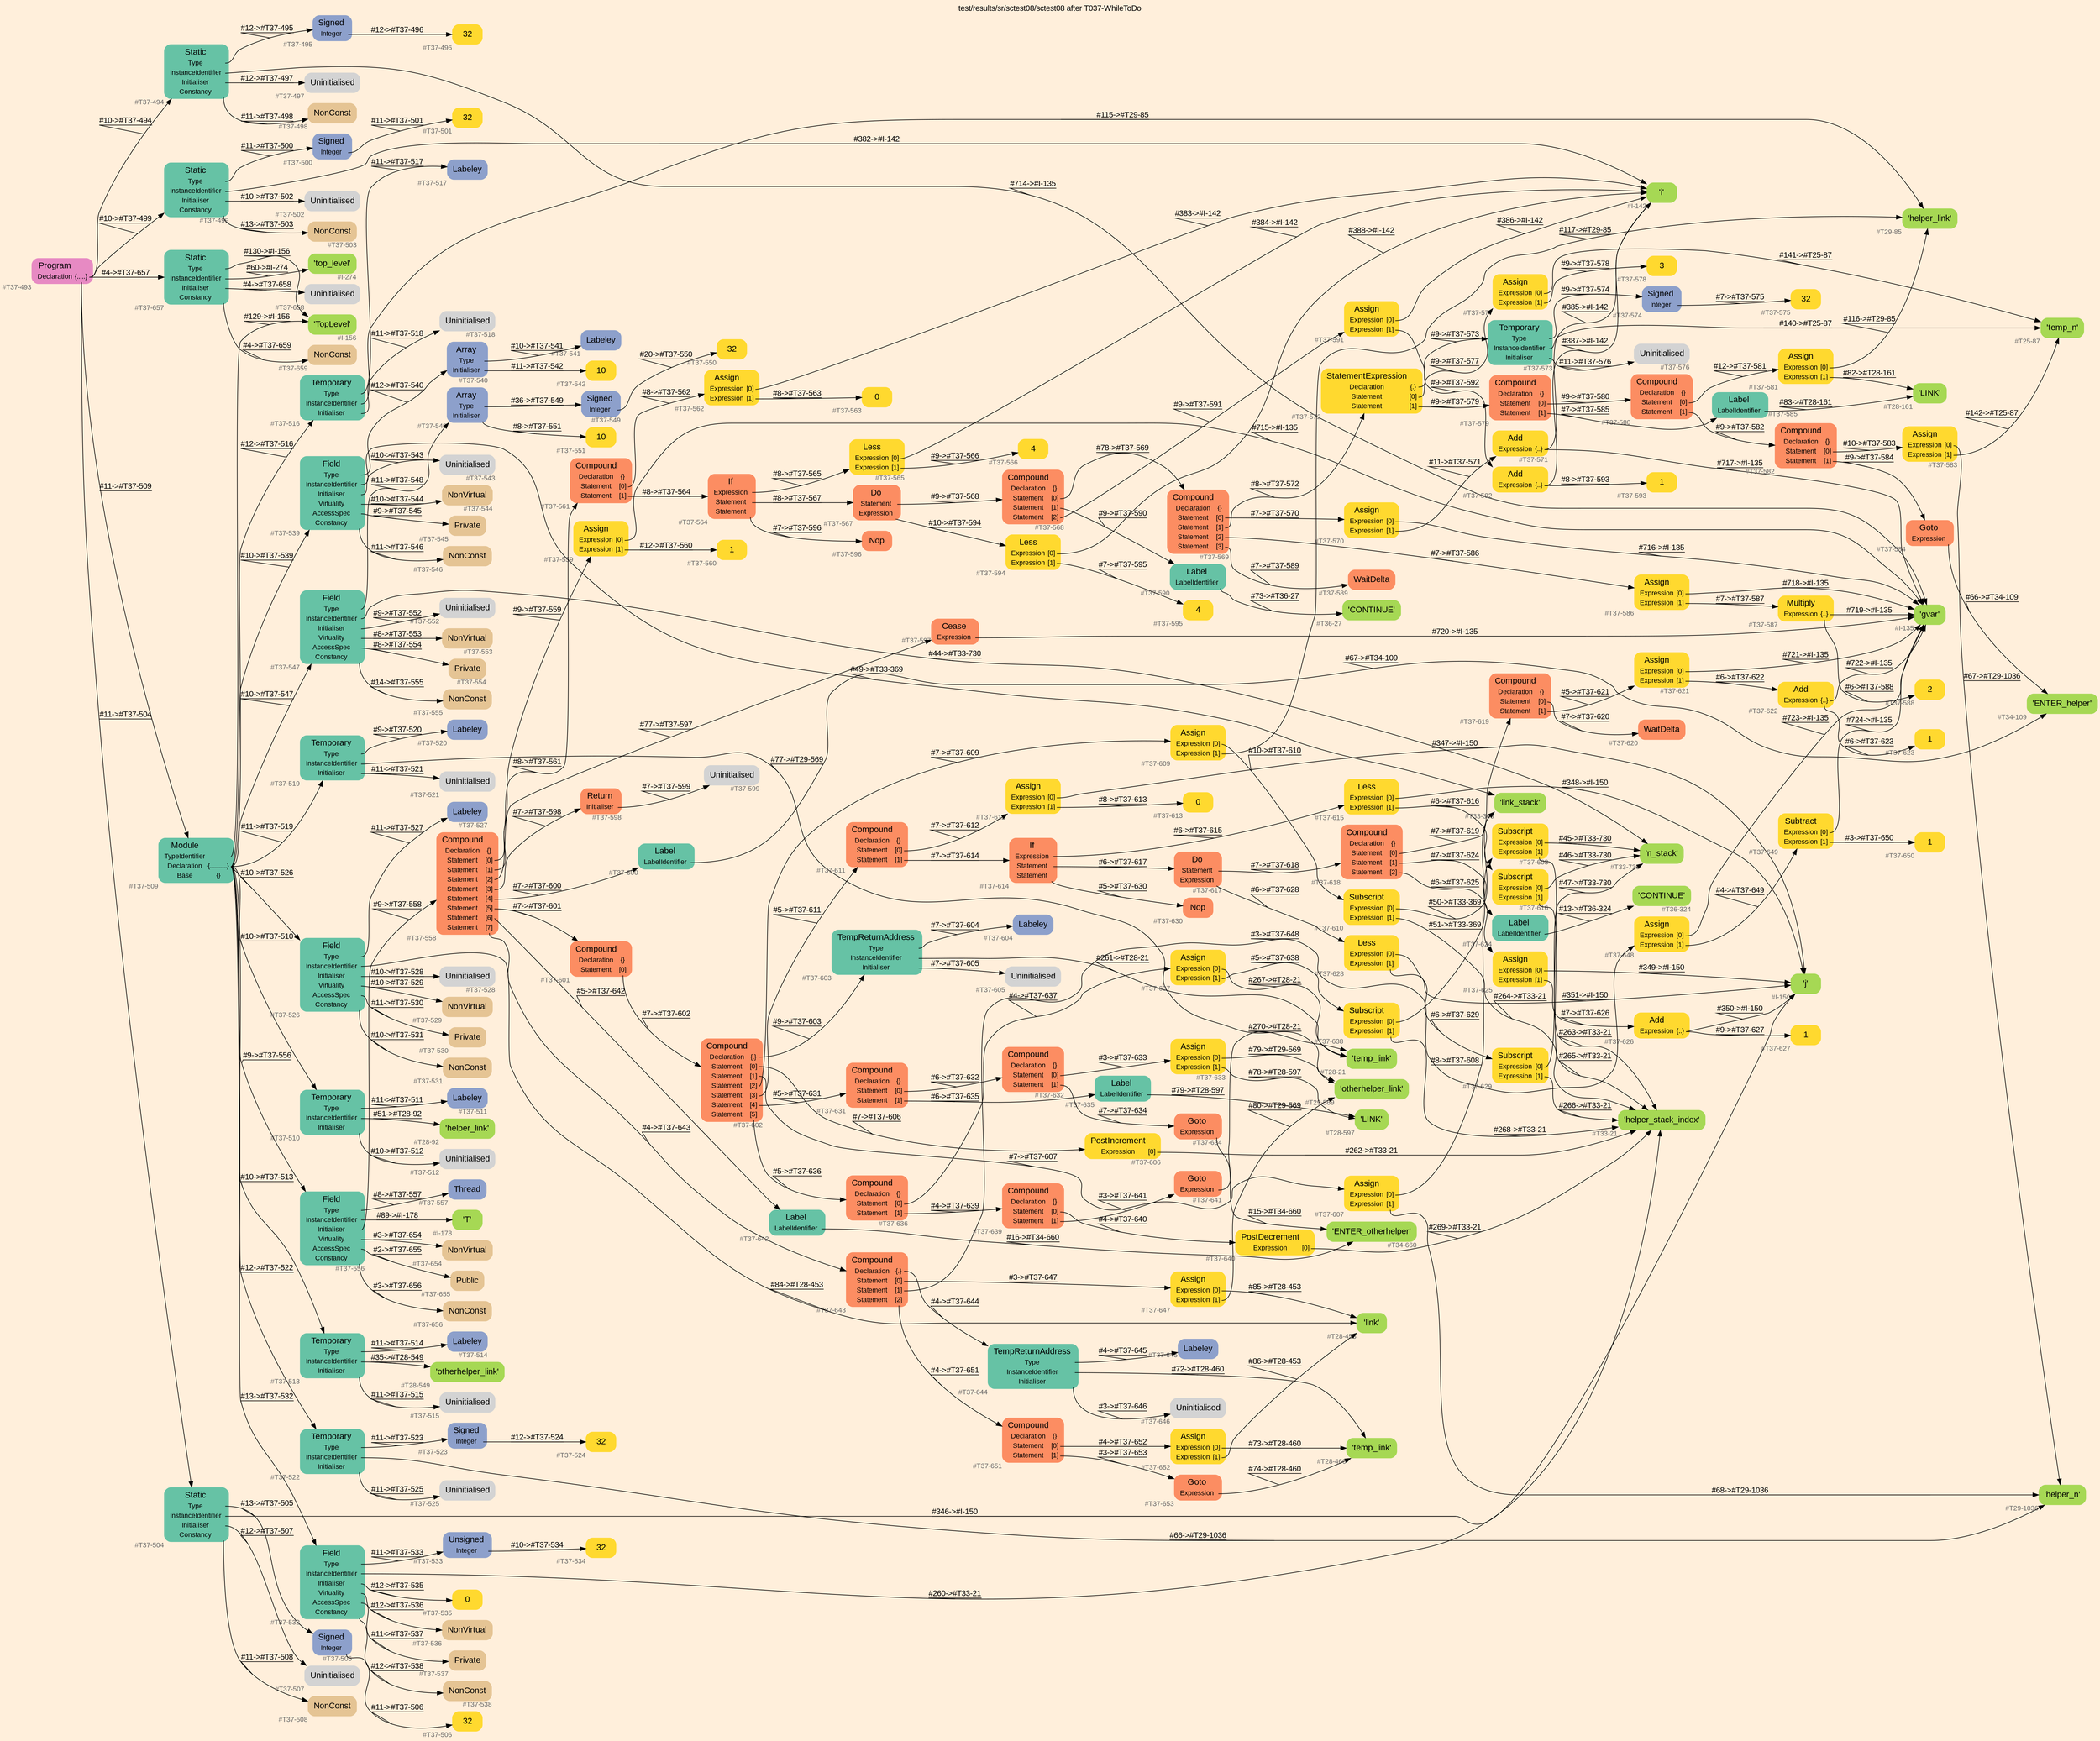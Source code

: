 digraph "test/results/sr/sctest08/sctest08 after T037-WhileToDo" {
label = "test/results/sr/sctest08/sctest08 after T037-WhileToDo"
labelloc = t
graph [
    rankdir = "LR"
    ranksep = 0.3
    bgcolor = antiquewhite1
    color = black
    fontcolor = black
    fontname = "Arial"
];
node [
    fontname = "Arial"
];
edge [
    fontname = "Arial"
];

// -------------------- node figure --------------------
// -------- block #T37-493 ----------
"#T37-493" [
    fillcolor = "/set28/4"
    xlabel = "#T37-493"
    fontsize = "12"
    fontcolor = grey40
    shape = "plaintext"
    label = <<TABLE BORDER="0" CELLBORDER="0" CELLSPACING="0">
     <TR><TD><FONT COLOR="black" POINT-SIZE="15">Program</FONT></TD></TR>
     <TR><TD><FONT COLOR="black" POINT-SIZE="12">Declaration</FONT></TD><TD PORT="port0"><FONT COLOR="black" POINT-SIZE="12">{.....}</FONT></TD></TR>
    </TABLE>>
    style = "rounded,filled"
];

// -------- block #T37-494 ----------
"#T37-494" [
    fillcolor = "/set28/1"
    xlabel = "#T37-494"
    fontsize = "12"
    fontcolor = grey40
    shape = "plaintext"
    label = <<TABLE BORDER="0" CELLBORDER="0" CELLSPACING="0">
     <TR><TD><FONT COLOR="black" POINT-SIZE="15">Static</FONT></TD></TR>
     <TR><TD><FONT COLOR="black" POINT-SIZE="12">Type</FONT></TD><TD PORT="port0"></TD></TR>
     <TR><TD><FONT COLOR="black" POINT-SIZE="12">InstanceIdentifier</FONT></TD><TD PORT="port1"></TD></TR>
     <TR><TD><FONT COLOR="black" POINT-SIZE="12">Initialiser</FONT></TD><TD PORT="port2"></TD></TR>
     <TR><TD><FONT COLOR="black" POINT-SIZE="12">Constancy</FONT></TD><TD PORT="port3"></TD></TR>
    </TABLE>>
    style = "rounded,filled"
];

// -------- block #T37-495 ----------
"#T37-495" [
    fillcolor = "/set28/3"
    xlabel = "#T37-495"
    fontsize = "12"
    fontcolor = grey40
    shape = "plaintext"
    label = <<TABLE BORDER="0" CELLBORDER="0" CELLSPACING="0">
     <TR><TD><FONT COLOR="black" POINT-SIZE="15">Signed</FONT></TD></TR>
     <TR><TD><FONT COLOR="black" POINT-SIZE="12">Integer</FONT></TD><TD PORT="port0"></TD></TR>
    </TABLE>>
    style = "rounded,filled"
];

// -------- block #T37-496 ----------
"#T37-496" [
    fillcolor = "/set28/6"
    xlabel = "#T37-496"
    fontsize = "12"
    fontcolor = grey40
    shape = "plaintext"
    label = <<TABLE BORDER="0" CELLBORDER="0" CELLSPACING="0">
     <TR><TD><FONT COLOR="black" POINT-SIZE="15">32</FONT></TD></TR>
    </TABLE>>
    style = "rounded,filled"
];

// -------- block #I-135 ----------
"#I-135" [
    fillcolor = "/set28/5"
    xlabel = "#I-135"
    fontsize = "12"
    fontcolor = grey40
    shape = "plaintext"
    label = <<TABLE BORDER="0" CELLBORDER="0" CELLSPACING="0">
     <TR><TD><FONT COLOR="black" POINT-SIZE="15">'gvar'</FONT></TD></TR>
    </TABLE>>
    style = "rounded,filled"
];

// -------- block #T37-497 ----------
"#T37-497" [
    xlabel = "#T37-497"
    fontsize = "12"
    fontcolor = grey40
    shape = "plaintext"
    label = <<TABLE BORDER="0" CELLBORDER="0" CELLSPACING="0">
     <TR><TD><FONT COLOR="black" POINT-SIZE="15">Uninitialised</FONT></TD></TR>
    </TABLE>>
    style = "rounded,filled"
];

// -------- block #T37-498 ----------
"#T37-498" [
    fillcolor = "/set28/7"
    xlabel = "#T37-498"
    fontsize = "12"
    fontcolor = grey40
    shape = "plaintext"
    label = <<TABLE BORDER="0" CELLBORDER="0" CELLSPACING="0">
     <TR><TD><FONT COLOR="black" POINT-SIZE="15">NonConst</FONT></TD></TR>
    </TABLE>>
    style = "rounded,filled"
];

// -------- block #T37-499 ----------
"#T37-499" [
    fillcolor = "/set28/1"
    xlabel = "#T37-499"
    fontsize = "12"
    fontcolor = grey40
    shape = "plaintext"
    label = <<TABLE BORDER="0" CELLBORDER="0" CELLSPACING="0">
     <TR><TD><FONT COLOR="black" POINT-SIZE="15">Static</FONT></TD></TR>
     <TR><TD><FONT COLOR="black" POINT-SIZE="12">Type</FONT></TD><TD PORT="port0"></TD></TR>
     <TR><TD><FONT COLOR="black" POINT-SIZE="12">InstanceIdentifier</FONT></TD><TD PORT="port1"></TD></TR>
     <TR><TD><FONT COLOR="black" POINT-SIZE="12">Initialiser</FONT></TD><TD PORT="port2"></TD></TR>
     <TR><TD><FONT COLOR="black" POINT-SIZE="12">Constancy</FONT></TD><TD PORT="port3"></TD></TR>
    </TABLE>>
    style = "rounded,filled"
];

// -------- block #T37-500 ----------
"#T37-500" [
    fillcolor = "/set28/3"
    xlabel = "#T37-500"
    fontsize = "12"
    fontcolor = grey40
    shape = "plaintext"
    label = <<TABLE BORDER="0" CELLBORDER="0" CELLSPACING="0">
     <TR><TD><FONT COLOR="black" POINT-SIZE="15">Signed</FONT></TD></TR>
     <TR><TD><FONT COLOR="black" POINT-SIZE="12">Integer</FONT></TD><TD PORT="port0"></TD></TR>
    </TABLE>>
    style = "rounded,filled"
];

// -------- block #T37-501 ----------
"#T37-501" [
    fillcolor = "/set28/6"
    xlabel = "#T37-501"
    fontsize = "12"
    fontcolor = grey40
    shape = "plaintext"
    label = <<TABLE BORDER="0" CELLBORDER="0" CELLSPACING="0">
     <TR><TD><FONT COLOR="black" POINT-SIZE="15">32</FONT></TD></TR>
    </TABLE>>
    style = "rounded,filled"
];

// -------- block #I-142 ----------
"#I-142" [
    fillcolor = "/set28/5"
    xlabel = "#I-142"
    fontsize = "12"
    fontcolor = grey40
    shape = "plaintext"
    label = <<TABLE BORDER="0" CELLBORDER="0" CELLSPACING="0">
     <TR><TD><FONT COLOR="black" POINT-SIZE="15">'i'</FONT></TD></TR>
    </TABLE>>
    style = "rounded,filled"
];

// -------- block #T37-502 ----------
"#T37-502" [
    xlabel = "#T37-502"
    fontsize = "12"
    fontcolor = grey40
    shape = "plaintext"
    label = <<TABLE BORDER="0" CELLBORDER="0" CELLSPACING="0">
     <TR><TD><FONT COLOR="black" POINT-SIZE="15">Uninitialised</FONT></TD></TR>
    </TABLE>>
    style = "rounded,filled"
];

// -------- block #T37-503 ----------
"#T37-503" [
    fillcolor = "/set28/7"
    xlabel = "#T37-503"
    fontsize = "12"
    fontcolor = grey40
    shape = "plaintext"
    label = <<TABLE BORDER="0" CELLBORDER="0" CELLSPACING="0">
     <TR><TD><FONT COLOR="black" POINT-SIZE="15">NonConst</FONT></TD></TR>
    </TABLE>>
    style = "rounded,filled"
];

// -------- block #T37-504 ----------
"#T37-504" [
    fillcolor = "/set28/1"
    xlabel = "#T37-504"
    fontsize = "12"
    fontcolor = grey40
    shape = "plaintext"
    label = <<TABLE BORDER="0" CELLBORDER="0" CELLSPACING="0">
     <TR><TD><FONT COLOR="black" POINT-SIZE="15">Static</FONT></TD></TR>
     <TR><TD><FONT COLOR="black" POINT-SIZE="12">Type</FONT></TD><TD PORT="port0"></TD></TR>
     <TR><TD><FONT COLOR="black" POINT-SIZE="12">InstanceIdentifier</FONT></TD><TD PORT="port1"></TD></TR>
     <TR><TD><FONT COLOR="black" POINT-SIZE="12">Initialiser</FONT></TD><TD PORT="port2"></TD></TR>
     <TR><TD><FONT COLOR="black" POINT-SIZE="12">Constancy</FONT></TD><TD PORT="port3"></TD></TR>
    </TABLE>>
    style = "rounded,filled"
];

// -------- block #T37-505 ----------
"#T37-505" [
    fillcolor = "/set28/3"
    xlabel = "#T37-505"
    fontsize = "12"
    fontcolor = grey40
    shape = "plaintext"
    label = <<TABLE BORDER="0" CELLBORDER="0" CELLSPACING="0">
     <TR><TD><FONT COLOR="black" POINT-SIZE="15">Signed</FONT></TD></TR>
     <TR><TD><FONT COLOR="black" POINT-SIZE="12">Integer</FONT></TD><TD PORT="port0"></TD></TR>
    </TABLE>>
    style = "rounded,filled"
];

// -------- block #T37-506 ----------
"#T37-506" [
    fillcolor = "/set28/6"
    xlabel = "#T37-506"
    fontsize = "12"
    fontcolor = grey40
    shape = "plaintext"
    label = <<TABLE BORDER="0" CELLBORDER="0" CELLSPACING="0">
     <TR><TD><FONT COLOR="black" POINT-SIZE="15">32</FONT></TD></TR>
    </TABLE>>
    style = "rounded,filled"
];

// -------- block #I-150 ----------
"#I-150" [
    fillcolor = "/set28/5"
    xlabel = "#I-150"
    fontsize = "12"
    fontcolor = grey40
    shape = "plaintext"
    label = <<TABLE BORDER="0" CELLBORDER="0" CELLSPACING="0">
     <TR><TD><FONT COLOR="black" POINT-SIZE="15">'j'</FONT></TD></TR>
    </TABLE>>
    style = "rounded,filled"
];

// -------- block #T37-507 ----------
"#T37-507" [
    xlabel = "#T37-507"
    fontsize = "12"
    fontcolor = grey40
    shape = "plaintext"
    label = <<TABLE BORDER="0" CELLBORDER="0" CELLSPACING="0">
     <TR><TD><FONT COLOR="black" POINT-SIZE="15">Uninitialised</FONT></TD></TR>
    </TABLE>>
    style = "rounded,filled"
];

// -------- block #T37-508 ----------
"#T37-508" [
    fillcolor = "/set28/7"
    xlabel = "#T37-508"
    fontsize = "12"
    fontcolor = grey40
    shape = "plaintext"
    label = <<TABLE BORDER="0" CELLBORDER="0" CELLSPACING="0">
     <TR><TD><FONT COLOR="black" POINT-SIZE="15">NonConst</FONT></TD></TR>
    </TABLE>>
    style = "rounded,filled"
];

// -------- block #T37-509 ----------
"#T37-509" [
    fillcolor = "/set28/1"
    xlabel = "#T37-509"
    fontsize = "12"
    fontcolor = grey40
    shape = "plaintext"
    label = <<TABLE BORDER="0" CELLBORDER="0" CELLSPACING="0">
     <TR><TD><FONT COLOR="black" POINT-SIZE="15">Module</FONT></TD></TR>
     <TR><TD><FONT COLOR="black" POINT-SIZE="12">TypeIdentifier</FONT></TD><TD PORT="port0"></TD></TR>
     <TR><TD><FONT COLOR="black" POINT-SIZE="12">Declaration</FONT></TD><TD PORT="port1"><FONT COLOR="black" POINT-SIZE="12">{..........}</FONT></TD></TR>
     <TR><TD><FONT COLOR="black" POINT-SIZE="12">Base</FONT></TD><TD PORT="port2"><FONT COLOR="black" POINT-SIZE="12">{}</FONT></TD></TR>
    </TABLE>>
    style = "rounded,filled"
];

// -------- block #I-156 ----------
"#I-156" [
    fillcolor = "/set28/5"
    xlabel = "#I-156"
    fontsize = "12"
    fontcolor = grey40
    shape = "plaintext"
    label = <<TABLE BORDER="0" CELLBORDER="0" CELLSPACING="0">
     <TR><TD><FONT COLOR="black" POINT-SIZE="15">'TopLevel'</FONT></TD></TR>
    </TABLE>>
    style = "rounded,filled"
];

// -------- block #T37-510 ----------
"#T37-510" [
    fillcolor = "/set28/1"
    xlabel = "#T37-510"
    fontsize = "12"
    fontcolor = grey40
    shape = "plaintext"
    label = <<TABLE BORDER="0" CELLBORDER="0" CELLSPACING="0">
     <TR><TD><FONT COLOR="black" POINT-SIZE="15">Temporary</FONT></TD></TR>
     <TR><TD><FONT COLOR="black" POINT-SIZE="12">Type</FONT></TD><TD PORT="port0"></TD></TR>
     <TR><TD><FONT COLOR="black" POINT-SIZE="12">InstanceIdentifier</FONT></TD><TD PORT="port1"></TD></TR>
     <TR><TD><FONT COLOR="black" POINT-SIZE="12">Initialiser</FONT></TD><TD PORT="port2"></TD></TR>
    </TABLE>>
    style = "rounded,filled"
];

// -------- block #T37-511 ----------
"#T37-511" [
    fillcolor = "/set28/3"
    xlabel = "#T37-511"
    fontsize = "12"
    fontcolor = grey40
    shape = "plaintext"
    label = <<TABLE BORDER="0" CELLBORDER="0" CELLSPACING="0">
     <TR><TD><FONT COLOR="black" POINT-SIZE="15">Labeley</FONT></TD></TR>
    </TABLE>>
    style = "rounded,filled"
];

// -------- block #T28-92 ----------
"#T28-92" [
    fillcolor = "/set28/5"
    xlabel = "#T28-92"
    fontsize = "12"
    fontcolor = grey40
    shape = "plaintext"
    label = <<TABLE BORDER="0" CELLBORDER="0" CELLSPACING="0">
     <TR><TD><FONT COLOR="black" POINT-SIZE="15">'helper_link'</FONT></TD></TR>
    </TABLE>>
    style = "rounded,filled"
];

// -------- block #T37-512 ----------
"#T37-512" [
    xlabel = "#T37-512"
    fontsize = "12"
    fontcolor = grey40
    shape = "plaintext"
    label = <<TABLE BORDER="0" CELLBORDER="0" CELLSPACING="0">
     <TR><TD><FONT COLOR="black" POINT-SIZE="15">Uninitialised</FONT></TD></TR>
    </TABLE>>
    style = "rounded,filled"
];

// -------- block #T37-513 ----------
"#T37-513" [
    fillcolor = "/set28/1"
    xlabel = "#T37-513"
    fontsize = "12"
    fontcolor = grey40
    shape = "plaintext"
    label = <<TABLE BORDER="0" CELLBORDER="0" CELLSPACING="0">
     <TR><TD><FONT COLOR="black" POINT-SIZE="15">Temporary</FONT></TD></TR>
     <TR><TD><FONT COLOR="black" POINT-SIZE="12">Type</FONT></TD><TD PORT="port0"></TD></TR>
     <TR><TD><FONT COLOR="black" POINT-SIZE="12">InstanceIdentifier</FONT></TD><TD PORT="port1"></TD></TR>
     <TR><TD><FONT COLOR="black" POINT-SIZE="12">Initialiser</FONT></TD><TD PORT="port2"></TD></TR>
    </TABLE>>
    style = "rounded,filled"
];

// -------- block #T37-514 ----------
"#T37-514" [
    fillcolor = "/set28/3"
    xlabel = "#T37-514"
    fontsize = "12"
    fontcolor = grey40
    shape = "plaintext"
    label = <<TABLE BORDER="0" CELLBORDER="0" CELLSPACING="0">
     <TR><TD><FONT COLOR="black" POINT-SIZE="15">Labeley</FONT></TD></TR>
    </TABLE>>
    style = "rounded,filled"
];

// -------- block #T28-549 ----------
"#T28-549" [
    fillcolor = "/set28/5"
    xlabel = "#T28-549"
    fontsize = "12"
    fontcolor = grey40
    shape = "plaintext"
    label = <<TABLE BORDER="0" CELLBORDER="0" CELLSPACING="0">
     <TR><TD><FONT COLOR="black" POINT-SIZE="15">'otherhelper_link'</FONT></TD></TR>
    </TABLE>>
    style = "rounded,filled"
];

// -------- block #T37-515 ----------
"#T37-515" [
    xlabel = "#T37-515"
    fontsize = "12"
    fontcolor = grey40
    shape = "plaintext"
    label = <<TABLE BORDER="0" CELLBORDER="0" CELLSPACING="0">
     <TR><TD><FONT COLOR="black" POINT-SIZE="15">Uninitialised</FONT></TD></TR>
    </TABLE>>
    style = "rounded,filled"
];

// -------- block #T37-516 ----------
"#T37-516" [
    fillcolor = "/set28/1"
    xlabel = "#T37-516"
    fontsize = "12"
    fontcolor = grey40
    shape = "plaintext"
    label = <<TABLE BORDER="0" CELLBORDER="0" CELLSPACING="0">
     <TR><TD><FONT COLOR="black" POINT-SIZE="15">Temporary</FONT></TD></TR>
     <TR><TD><FONT COLOR="black" POINT-SIZE="12">Type</FONT></TD><TD PORT="port0"></TD></TR>
     <TR><TD><FONT COLOR="black" POINT-SIZE="12">InstanceIdentifier</FONT></TD><TD PORT="port1"></TD></TR>
     <TR><TD><FONT COLOR="black" POINT-SIZE="12">Initialiser</FONT></TD><TD PORT="port2"></TD></TR>
    </TABLE>>
    style = "rounded,filled"
];

// -------- block #T37-517 ----------
"#T37-517" [
    fillcolor = "/set28/3"
    xlabel = "#T37-517"
    fontsize = "12"
    fontcolor = grey40
    shape = "plaintext"
    label = <<TABLE BORDER="0" CELLBORDER="0" CELLSPACING="0">
     <TR><TD><FONT COLOR="black" POINT-SIZE="15">Labeley</FONT></TD></TR>
    </TABLE>>
    style = "rounded,filled"
];

// -------- block #T29-85 ----------
"#T29-85" [
    fillcolor = "/set28/5"
    xlabel = "#T29-85"
    fontsize = "12"
    fontcolor = grey40
    shape = "plaintext"
    label = <<TABLE BORDER="0" CELLBORDER="0" CELLSPACING="0">
     <TR><TD><FONT COLOR="black" POINT-SIZE="15">'helper_link'</FONT></TD></TR>
    </TABLE>>
    style = "rounded,filled"
];

// -------- block #T37-518 ----------
"#T37-518" [
    xlabel = "#T37-518"
    fontsize = "12"
    fontcolor = grey40
    shape = "plaintext"
    label = <<TABLE BORDER="0" CELLBORDER="0" CELLSPACING="0">
     <TR><TD><FONT COLOR="black" POINT-SIZE="15">Uninitialised</FONT></TD></TR>
    </TABLE>>
    style = "rounded,filled"
];

// -------- block #T37-519 ----------
"#T37-519" [
    fillcolor = "/set28/1"
    xlabel = "#T37-519"
    fontsize = "12"
    fontcolor = grey40
    shape = "plaintext"
    label = <<TABLE BORDER="0" CELLBORDER="0" CELLSPACING="0">
     <TR><TD><FONT COLOR="black" POINT-SIZE="15">Temporary</FONT></TD></TR>
     <TR><TD><FONT COLOR="black" POINT-SIZE="12">Type</FONT></TD><TD PORT="port0"></TD></TR>
     <TR><TD><FONT COLOR="black" POINT-SIZE="12">InstanceIdentifier</FONT></TD><TD PORT="port1"></TD></TR>
     <TR><TD><FONT COLOR="black" POINT-SIZE="12">Initialiser</FONT></TD><TD PORT="port2"></TD></TR>
    </TABLE>>
    style = "rounded,filled"
];

// -------- block #T37-520 ----------
"#T37-520" [
    fillcolor = "/set28/3"
    xlabel = "#T37-520"
    fontsize = "12"
    fontcolor = grey40
    shape = "plaintext"
    label = <<TABLE BORDER="0" CELLBORDER="0" CELLSPACING="0">
     <TR><TD><FONT COLOR="black" POINT-SIZE="15">Labeley</FONT></TD></TR>
    </TABLE>>
    style = "rounded,filled"
];

// -------- block #T29-569 ----------
"#T29-569" [
    fillcolor = "/set28/5"
    xlabel = "#T29-569"
    fontsize = "12"
    fontcolor = grey40
    shape = "plaintext"
    label = <<TABLE BORDER="0" CELLBORDER="0" CELLSPACING="0">
     <TR><TD><FONT COLOR="black" POINT-SIZE="15">'otherhelper_link'</FONT></TD></TR>
    </TABLE>>
    style = "rounded,filled"
];

// -------- block #T37-521 ----------
"#T37-521" [
    xlabel = "#T37-521"
    fontsize = "12"
    fontcolor = grey40
    shape = "plaintext"
    label = <<TABLE BORDER="0" CELLBORDER="0" CELLSPACING="0">
     <TR><TD><FONT COLOR="black" POINT-SIZE="15">Uninitialised</FONT></TD></TR>
    </TABLE>>
    style = "rounded,filled"
];

// -------- block #T37-522 ----------
"#T37-522" [
    fillcolor = "/set28/1"
    xlabel = "#T37-522"
    fontsize = "12"
    fontcolor = grey40
    shape = "plaintext"
    label = <<TABLE BORDER="0" CELLBORDER="0" CELLSPACING="0">
     <TR><TD><FONT COLOR="black" POINT-SIZE="15">Temporary</FONT></TD></TR>
     <TR><TD><FONT COLOR="black" POINT-SIZE="12">Type</FONT></TD><TD PORT="port0"></TD></TR>
     <TR><TD><FONT COLOR="black" POINT-SIZE="12">InstanceIdentifier</FONT></TD><TD PORT="port1"></TD></TR>
     <TR><TD><FONT COLOR="black" POINT-SIZE="12">Initialiser</FONT></TD><TD PORT="port2"></TD></TR>
    </TABLE>>
    style = "rounded,filled"
];

// -------- block #T37-523 ----------
"#T37-523" [
    fillcolor = "/set28/3"
    xlabel = "#T37-523"
    fontsize = "12"
    fontcolor = grey40
    shape = "plaintext"
    label = <<TABLE BORDER="0" CELLBORDER="0" CELLSPACING="0">
     <TR><TD><FONT COLOR="black" POINT-SIZE="15">Signed</FONT></TD></TR>
     <TR><TD><FONT COLOR="black" POINT-SIZE="12">Integer</FONT></TD><TD PORT="port0"></TD></TR>
    </TABLE>>
    style = "rounded,filled"
];

// -------- block #T37-524 ----------
"#T37-524" [
    fillcolor = "/set28/6"
    xlabel = "#T37-524"
    fontsize = "12"
    fontcolor = grey40
    shape = "plaintext"
    label = <<TABLE BORDER="0" CELLBORDER="0" CELLSPACING="0">
     <TR><TD><FONT COLOR="black" POINT-SIZE="15">32</FONT></TD></TR>
    </TABLE>>
    style = "rounded,filled"
];

// -------- block #T29-1036 ----------
"#T29-1036" [
    fillcolor = "/set28/5"
    xlabel = "#T29-1036"
    fontsize = "12"
    fontcolor = grey40
    shape = "plaintext"
    label = <<TABLE BORDER="0" CELLBORDER="0" CELLSPACING="0">
     <TR><TD><FONT COLOR="black" POINT-SIZE="15">'helper_n'</FONT></TD></TR>
    </TABLE>>
    style = "rounded,filled"
];

// -------- block #T37-525 ----------
"#T37-525" [
    xlabel = "#T37-525"
    fontsize = "12"
    fontcolor = grey40
    shape = "plaintext"
    label = <<TABLE BORDER="0" CELLBORDER="0" CELLSPACING="0">
     <TR><TD><FONT COLOR="black" POINT-SIZE="15">Uninitialised</FONT></TD></TR>
    </TABLE>>
    style = "rounded,filled"
];

// -------- block #T37-526 ----------
"#T37-526" [
    fillcolor = "/set28/1"
    xlabel = "#T37-526"
    fontsize = "12"
    fontcolor = grey40
    shape = "plaintext"
    label = <<TABLE BORDER="0" CELLBORDER="0" CELLSPACING="0">
     <TR><TD><FONT COLOR="black" POINT-SIZE="15">Field</FONT></TD></TR>
     <TR><TD><FONT COLOR="black" POINT-SIZE="12">Type</FONT></TD><TD PORT="port0"></TD></TR>
     <TR><TD><FONT COLOR="black" POINT-SIZE="12">InstanceIdentifier</FONT></TD><TD PORT="port1"></TD></TR>
     <TR><TD><FONT COLOR="black" POINT-SIZE="12">Initialiser</FONT></TD><TD PORT="port2"></TD></TR>
     <TR><TD><FONT COLOR="black" POINT-SIZE="12">Virtuality</FONT></TD><TD PORT="port3"></TD></TR>
     <TR><TD><FONT COLOR="black" POINT-SIZE="12">AccessSpec</FONT></TD><TD PORT="port4"></TD></TR>
     <TR><TD><FONT COLOR="black" POINT-SIZE="12">Constancy</FONT></TD><TD PORT="port5"></TD></TR>
    </TABLE>>
    style = "rounded,filled"
];

// -------- block #T37-527 ----------
"#T37-527" [
    fillcolor = "/set28/3"
    xlabel = "#T37-527"
    fontsize = "12"
    fontcolor = grey40
    shape = "plaintext"
    label = <<TABLE BORDER="0" CELLBORDER="0" CELLSPACING="0">
     <TR><TD><FONT COLOR="black" POINT-SIZE="15">Labeley</FONT></TD></TR>
    </TABLE>>
    style = "rounded,filled"
];

// -------- block #T28-453 ----------
"#T28-453" [
    fillcolor = "/set28/5"
    xlabel = "#T28-453"
    fontsize = "12"
    fontcolor = grey40
    shape = "plaintext"
    label = <<TABLE BORDER="0" CELLBORDER="0" CELLSPACING="0">
     <TR><TD><FONT COLOR="black" POINT-SIZE="15">'link'</FONT></TD></TR>
    </TABLE>>
    style = "rounded,filled"
];

// -------- block #T37-528 ----------
"#T37-528" [
    xlabel = "#T37-528"
    fontsize = "12"
    fontcolor = grey40
    shape = "plaintext"
    label = <<TABLE BORDER="0" CELLBORDER="0" CELLSPACING="0">
     <TR><TD><FONT COLOR="black" POINT-SIZE="15">Uninitialised</FONT></TD></TR>
    </TABLE>>
    style = "rounded,filled"
];

// -------- block #T37-529 ----------
"#T37-529" [
    fillcolor = "/set28/7"
    xlabel = "#T37-529"
    fontsize = "12"
    fontcolor = grey40
    shape = "plaintext"
    label = <<TABLE BORDER="0" CELLBORDER="0" CELLSPACING="0">
     <TR><TD><FONT COLOR="black" POINT-SIZE="15">NonVirtual</FONT></TD></TR>
    </TABLE>>
    style = "rounded,filled"
];

// -------- block #T37-530 ----------
"#T37-530" [
    fillcolor = "/set28/7"
    xlabel = "#T37-530"
    fontsize = "12"
    fontcolor = grey40
    shape = "plaintext"
    label = <<TABLE BORDER="0" CELLBORDER="0" CELLSPACING="0">
     <TR><TD><FONT COLOR="black" POINT-SIZE="15">Private</FONT></TD></TR>
    </TABLE>>
    style = "rounded,filled"
];

// -------- block #T37-531 ----------
"#T37-531" [
    fillcolor = "/set28/7"
    xlabel = "#T37-531"
    fontsize = "12"
    fontcolor = grey40
    shape = "plaintext"
    label = <<TABLE BORDER="0" CELLBORDER="0" CELLSPACING="0">
     <TR><TD><FONT COLOR="black" POINT-SIZE="15">NonConst</FONT></TD></TR>
    </TABLE>>
    style = "rounded,filled"
];

// -------- block #T37-532 ----------
"#T37-532" [
    fillcolor = "/set28/1"
    xlabel = "#T37-532"
    fontsize = "12"
    fontcolor = grey40
    shape = "plaintext"
    label = <<TABLE BORDER="0" CELLBORDER="0" CELLSPACING="0">
     <TR><TD><FONT COLOR="black" POINT-SIZE="15">Field</FONT></TD></TR>
     <TR><TD><FONT COLOR="black" POINT-SIZE="12">Type</FONT></TD><TD PORT="port0"></TD></TR>
     <TR><TD><FONT COLOR="black" POINT-SIZE="12">InstanceIdentifier</FONT></TD><TD PORT="port1"></TD></TR>
     <TR><TD><FONT COLOR="black" POINT-SIZE="12">Initialiser</FONT></TD><TD PORT="port2"></TD></TR>
     <TR><TD><FONT COLOR="black" POINT-SIZE="12">Virtuality</FONT></TD><TD PORT="port3"></TD></TR>
     <TR><TD><FONT COLOR="black" POINT-SIZE="12">AccessSpec</FONT></TD><TD PORT="port4"></TD></TR>
     <TR><TD><FONT COLOR="black" POINT-SIZE="12">Constancy</FONT></TD><TD PORT="port5"></TD></TR>
    </TABLE>>
    style = "rounded,filled"
];

// -------- block #T37-533 ----------
"#T37-533" [
    fillcolor = "/set28/3"
    xlabel = "#T37-533"
    fontsize = "12"
    fontcolor = grey40
    shape = "plaintext"
    label = <<TABLE BORDER="0" CELLBORDER="0" CELLSPACING="0">
     <TR><TD><FONT COLOR="black" POINT-SIZE="15">Unsigned</FONT></TD></TR>
     <TR><TD><FONT COLOR="black" POINT-SIZE="12">Integer</FONT></TD><TD PORT="port0"></TD></TR>
    </TABLE>>
    style = "rounded,filled"
];

// -------- block #T37-534 ----------
"#T37-534" [
    fillcolor = "/set28/6"
    xlabel = "#T37-534"
    fontsize = "12"
    fontcolor = grey40
    shape = "plaintext"
    label = <<TABLE BORDER="0" CELLBORDER="0" CELLSPACING="0">
     <TR><TD><FONT COLOR="black" POINT-SIZE="15">32</FONT></TD></TR>
    </TABLE>>
    style = "rounded,filled"
];

// -------- block #T33-21 ----------
"#T33-21" [
    fillcolor = "/set28/5"
    xlabel = "#T33-21"
    fontsize = "12"
    fontcolor = grey40
    shape = "plaintext"
    label = <<TABLE BORDER="0" CELLBORDER="0" CELLSPACING="0">
     <TR><TD><FONT COLOR="black" POINT-SIZE="15">'helper_stack_index'</FONT></TD></TR>
    </TABLE>>
    style = "rounded,filled"
];

// -------- block #T37-535 ----------
"#T37-535" [
    fillcolor = "/set28/6"
    xlabel = "#T37-535"
    fontsize = "12"
    fontcolor = grey40
    shape = "plaintext"
    label = <<TABLE BORDER="0" CELLBORDER="0" CELLSPACING="0">
     <TR><TD><FONT COLOR="black" POINT-SIZE="15">0</FONT></TD></TR>
    </TABLE>>
    style = "rounded,filled"
];

// -------- block #T37-536 ----------
"#T37-536" [
    fillcolor = "/set28/7"
    xlabel = "#T37-536"
    fontsize = "12"
    fontcolor = grey40
    shape = "plaintext"
    label = <<TABLE BORDER="0" CELLBORDER="0" CELLSPACING="0">
     <TR><TD><FONT COLOR="black" POINT-SIZE="15">NonVirtual</FONT></TD></TR>
    </TABLE>>
    style = "rounded,filled"
];

// -------- block #T37-537 ----------
"#T37-537" [
    fillcolor = "/set28/7"
    xlabel = "#T37-537"
    fontsize = "12"
    fontcolor = grey40
    shape = "plaintext"
    label = <<TABLE BORDER="0" CELLBORDER="0" CELLSPACING="0">
     <TR><TD><FONT COLOR="black" POINT-SIZE="15">Private</FONT></TD></TR>
    </TABLE>>
    style = "rounded,filled"
];

// -------- block #T37-538 ----------
"#T37-538" [
    fillcolor = "/set28/7"
    xlabel = "#T37-538"
    fontsize = "12"
    fontcolor = grey40
    shape = "plaintext"
    label = <<TABLE BORDER="0" CELLBORDER="0" CELLSPACING="0">
     <TR><TD><FONT COLOR="black" POINT-SIZE="15">NonConst</FONT></TD></TR>
    </TABLE>>
    style = "rounded,filled"
];

// -------- block #T37-539 ----------
"#T37-539" [
    fillcolor = "/set28/1"
    xlabel = "#T37-539"
    fontsize = "12"
    fontcolor = grey40
    shape = "plaintext"
    label = <<TABLE BORDER="0" CELLBORDER="0" CELLSPACING="0">
     <TR><TD><FONT COLOR="black" POINT-SIZE="15">Field</FONT></TD></TR>
     <TR><TD><FONT COLOR="black" POINT-SIZE="12">Type</FONT></TD><TD PORT="port0"></TD></TR>
     <TR><TD><FONT COLOR="black" POINT-SIZE="12">InstanceIdentifier</FONT></TD><TD PORT="port1"></TD></TR>
     <TR><TD><FONT COLOR="black" POINT-SIZE="12">Initialiser</FONT></TD><TD PORT="port2"></TD></TR>
     <TR><TD><FONT COLOR="black" POINT-SIZE="12">Virtuality</FONT></TD><TD PORT="port3"></TD></TR>
     <TR><TD><FONT COLOR="black" POINT-SIZE="12">AccessSpec</FONT></TD><TD PORT="port4"></TD></TR>
     <TR><TD><FONT COLOR="black" POINT-SIZE="12">Constancy</FONT></TD><TD PORT="port5"></TD></TR>
    </TABLE>>
    style = "rounded,filled"
];

// -------- block #T37-540 ----------
"#T37-540" [
    fillcolor = "/set28/3"
    xlabel = "#T37-540"
    fontsize = "12"
    fontcolor = grey40
    shape = "plaintext"
    label = <<TABLE BORDER="0" CELLBORDER="0" CELLSPACING="0">
     <TR><TD><FONT COLOR="black" POINT-SIZE="15">Array</FONT></TD></TR>
     <TR><TD><FONT COLOR="black" POINT-SIZE="12">Type</FONT></TD><TD PORT="port0"></TD></TR>
     <TR><TD><FONT COLOR="black" POINT-SIZE="12">Initialiser</FONT></TD><TD PORT="port1"></TD></TR>
    </TABLE>>
    style = "rounded,filled"
];

// -------- block #T37-541 ----------
"#T37-541" [
    fillcolor = "/set28/3"
    xlabel = "#T37-541"
    fontsize = "12"
    fontcolor = grey40
    shape = "plaintext"
    label = <<TABLE BORDER="0" CELLBORDER="0" CELLSPACING="0">
     <TR><TD><FONT COLOR="black" POINT-SIZE="15">Labeley</FONT></TD></TR>
    </TABLE>>
    style = "rounded,filled"
];

// -------- block #T37-542 ----------
"#T37-542" [
    fillcolor = "/set28/6"
    xlabel = "#T37-542"
    fontsize = "12"
    fontcolor = grey40
    shape = "plaintext"
    label = <<TABLE BORDER="0" CELLBORDER="0" CELLSPACING="0">
     <TR><TD><FONT COLOR="black" POINT-SIZE="15">10</FONT></TD></TR>
    </TABLE>>
    style = "rounded,filled"
];

// -------- block #T33-369 ----------
"#T33-369" [
    fillcolor = "/set28/5"
    xlabel = "#T33-369"
    fontsize = "12"
    fontcolor = grey40
    shape = "plaintext"
    label = <<TABLE BORDER="0" CELLBORDER="0" CELLSPACING="0">
     <TR><TD><FONT COLOR="black" POINT-SIZE="15">'link_stack'</FONT></TD></TR>
    </TABLE>>
    style = "rounded,filled"
];

// -------- block #T37-543 ----------
"#T37-543" [
    xlabel = "#T37-543"
    fontsize = "12"
    fontcolor = grey40
    shape = "plaintext"
    label = <<TABLE BORDER="0" CELLBORDER="0" CELLSPACING="0">
     <TR><TD><FONT COLOR="black" POINT-SIZE="15">Uninitialised</FONT></TD></TR>
    </TABLE>>
    style = "rounded,filled"
];

// -------- block #T37-544 ----------
"#T37-544" [
    fillcolor = "/set28/7"
    xlabel = "#T37-544"
    fontsize = "12"
    fontcolor = grey40
    shape = "plaintext"
    label = <<TABLE BORDER="0" CELLBORDER="0" CELLSPACING="0">
     <TR><TD><FONT COLOR="black" POINT-SIZE="15">NonVirtual</FONT></TD></TR>
    </TABLE>>
    style = "rounded,filled"
];

// -------- block #T37-545 ----------
"#T37-545" [
    fillcolor = "/set28/7"
    xlabel = "#T37-545"
    fontsize = "12"
    fontcolor = grey40
    shape = "plaintext"
    label = <<TABLE BORDER="0" CELLBORDER="0" CELLSPACING="0">
     <TR><TD><FONT COLOR="black" POINT-SIZE="15">Private</FONT></TD></TR>
    </TABLE>>
    style = "rounded,filled"
];

// -------- block #T37-546 ----------
"#T37-546" [
    fillcolor = "/set28/7"
    xlabel = "#T37-546"
    fontsize = "12"
    fontcolor = grey40
    shape = "plaintext"
    label = <<TABLE BORDER="0" CELLBORDER="0" CELLSPACING="0">
     <TR><TD><FONT COLOR="black" POINT-SIZE="15">NonConst</FONT></TD></TR>
    </TABLE>>
    style = "rounded,filled"
];

// -------- block #T37-547 ----------
"#T37-547" [
    fillcolor = "/set28/1"
    xlabel = "#T37-547"
    fontsize = "12"
    fontcolor = grey40
    shape = "plaintext"
    label = <<TABLE BORDER="0" CELLBORDER="0" CELLSPACING="0">
     <TR><TD><FONT COLOR="black" POINT-SIZE="15">Field</FONT></TD></TR>
     <TR><TD><FONT COLOR="black" POINT-SIZE="12">Type</FONT></TD><TD PORT="port0"></TD></TR>
     <TR><TD><FONT COLOR="black" POINT-SIZE="12">InstanceIdentifier</FONT></TD><TD PORT="port1"></TD></TR>
     <TR><TD><FONT COLOR="black" POINT-SIZE="12">Initialiser</FONT></TD><TD PORT="port2"></TD></TR>
     <TR><TD><FONT COLOR="black" POINT-SIZE="12">Virtuality</FONT></TD><TD PORT="port3"></TD></TR>
     <TR><TD><FONT COLOR="black" POINT-SIZE="12">AccessSpec</FONT></TD><TD PORT="port4"></TD></TR>
     <TR><TD><FONT COLOR="black" POINT-SIZE="12">Constancy</FONT></TD><TD PORT="port5"></TD></TR>
    </TABLE>>
    style = "rounded,filled"
];

// -------- block #T37-548 ----------
"#T37-548" [
    fillcolor = "/set28/3"
    xlabel = "#T37-548"
    fontsize = "12"
    fontcolor = grey40
    shape = "plaintext"
    label = <<TABLE BORDER="0" CELLBORDER="0" CELLSPACING="0">
     <TR><TD><FONT COLOR="black" POINT-SIZE="15">Array</FONT></TD></TR>
     <TR><TD><FONT COLOR="black" POINT-SIZE="12">Type</FONT></TD><TD PORT="port0"></TD></TR>
     <TR><TD><FONT COLOR="black" POINT-SIZE="12">Initialiser</FONT></TD><TD PORT="port1"></TD></TR>
    </TABLE>>
    style = "rounded,filled"
];

// -------- block #T37-549 ----------
"#T37-549" [
    fillcolor = "/set28/3"
    xlabel = "#T37-549"
    fontsize = "12"
    fontcolor = grey40
    shape = "plaintext"
    label = <<TABLE BORDER="0" CELLBORDER="0" CELLSPACING="0">
     <TR><TD><FONT COLOR="black" POINT-SIZE="15">Signed</FONT></TD></TR>
     <TR><TD><FONT COLOR="black" POINT-SIZE="12">Integer</FONT></TD><TD PORT="port0"></TD></TR>
    </TABLE>>
    style = "rounded,filled"
];

// -------- block #T37-550 ----------
"#T37-550" [
    fillcolor = "/set28/6"
    xlabel = "#T37-550"
    fontsize = "12"
    fontcolor = grey40
    shape = "plaintext"
    label = <<TABLE BORDER="0" CELLBORDER="0" CELLSPACING="0">
     <TR><TD><FONT COLOR="black" POINT-SIZE="15">32</FONT></TD></TR>
    </TABLE>>
    style = "rounded,filled"
];

// -------- block #T37-551 ----------
"#T37-551" [
    fillcolor = "/set28/6"
    xlabel = "#T37-551"
    fontsize = "12"
    fontcolor = grey40
    shape = "plaintext"
    label = <<TABLE BORDER="0" CELLBORDER="0" CELLSPACING="0">
     <TR><TD><FONT COLOR="black" POINT-SIZE="15">10</FONT></TD></TR>
    </TABLE>>
    style = "rounded,filled"
];

// -------- block #T33-730 ----------
"#T33-730" [
    fillcolor = "/set28/5"
    xlabel = "#T33-730"
    fontsize = "12"
    fontcolor = grey40
    shape = "plaintext"
    label = <<TABLE BORDER="0" CELLBORDER="0" CELLSPACING="0">
     <TR><TD><FONT COLOR="black" POINT-SIZE="15">'n_stack'</FONT></TD></TR>
    </TABLE>>
    style = "rounded,filled"
];

// -------- block #T37-552 ----------
"#T37-552" [
    xlabel = "#T37-552"
    fontsize = "12"
    fontcolor = grey40
    shape = "plaintext"
    label = <<TABLE BORDER="0" CELLBORDER="0" CELLSPACING="0">
     <TR><TD><FONT COLOR="black" POINT-SIZE="15">Uninitialised</FONT></TD></TR>
    </TABLE>>
    style = "rounded,filled"
];

// -------- block #T37-553 ----------
"#T37-553" [
    fillcolor = "/set28/7"
    xlabel = "#T37-553"
    fontsize = "12"
    fontcolor = grey40
    shape = "plaintext"
    label = <<TABLE BORDER="0" CELLBORDER="0" CELLSPACING="0">
     <TR><TD><FONT COLOR="black" POINT-SIZE="15">NonVirtual</FONT></TD></TR>
    </TABLE>>
    style = "rounded,filled"
];

// -------- block #T37-554 ----------
"#T37-554" [
    fillcolor = "/set28/7"
    xlabel = "#T37-554"
    fontsize = "12"
    fontcolor = grey40
    shape = "plaintext"
    label = <<TABLE BORDER="0" CELLBORDER="0" CELLSPACING="0">
     <TR><TD><FONT COLOR="black" POINT-SIZE="15">Private</FONT></TD></TR>
    </TABLE>>
    style = "rounded,filled"
];

// -------- block #T37-555 ----------
"#T37-555" [
    fillcolor = "/set28/7"
    xlabel = "#T37-555"
    fontsize = "12"
    fontcolor = grey40
    shape = "plaintext"
    label = <<TABLE BORDER="0" CELLBORDER="0" CELLSPACING="0">
     <TR><TD><FONT COLOR="black" POINT-SIZE="15">NonConst</FONT></TD></TR>
    </TABLE>>
    style = "rounded,filled"
];

// -------- block #T37-556 ----------
"#T37-556" [
    fillcolor = "/set28/1"
    xlabel = "#T37-556"
    fontsize = "12"
    fontcolor = grey40
    shape = "plaintext"
    label = <<TABLE BORDER="0" CELLBORDER="0" CELLSPACING="0">
     <TR><TD><FONT COLOR="black" POINT-SIZE="15">Field</FONT></TD></TR>
     <TR><TD><FONT COLOR="black" POINT-SIZE="12">Type</FONT></TD><TD PORT="port0"></TD></TR>
     <TR><TD><FONT COLOR="black" POINT-SIZE="12">InstanceIdentifier</FONT></TD><TD PORT="port1"></TD></TR>
     <TR><TD><FONT COLOR="black" POINT-SIZE="12">Initialiser</FONT></TD><TD PORT="port2"></TD></TR>
     <TR><TD><FONT COLOR="black" POINT-SIZE="12">Virtuality</FONT></TD><TD PORT="port3"></TD></TR>
     <TR><TD><FONT COLOR="black" POINT-SIZE="12">AccessSpec</FONT></TD><TD PORT="port4"></TD></TR>
     <TR><TD><FONT COLOR="black" POINT-SIZE="12">Constancy</FONT></TD><TD PORT="port5"></TD></TR>
    </TABLE>>
    style = "rounded,filled"
];

// -------- block #T37-557 ----------
"#T37-557" [
    fillcolor = "/set28/3"
    xlabel = "#T37-557"
    fontsize = "12"
    fontcolor = grey40
    shape = "plaintext"
    label = <<TABLE BORDER="0" CELLBORDER="0" CELLSPACING="0">
     <TR><TD><FONT COLOR="black" POINT-SIZE="15">Thread</FONT></TD></TR>
    </TABLE>>
    style = "rounded,filled"
];

// -------- block #I-178 ----------
"#I-178" [
    fillcolor = "/set28/5"
    xlabel = "#I-178"
    fontsize = "12"
    fontcolor = grey40
    shape = "plaintext"
    label = <<TABLE BORDER="0" CELLBORDER="0" CELLSPACING="0">
     <TR><TD><FONT COLOR="black" POINT-SIZE="15">'T'</FONT></TD></TR>
    </TABLE>>
    style = "rounded,filled"
];

// -------- block #T37-558 ----------
"#T37-558" [
    fillcolor = "/set28/2"
    xlabel = "#T37-558"
    fontsize = "12"
    fontcolor = grey40
    shape = "plaintext"
    label = <<TABLE BORDER="0" CELLBORDER="0" CELLSPACING="0">
     <TR><TD><FONT COLOR="black" POINT-SIZE="15">Compound</FONT></TD></TR>
     <TR><TD><FONT COLOR="black" POINT-SIZE="12">Declaration</FONT></TD><TD PORT="port0"><FONT COLOR="black" POINT-SIZE="12">{}</FONT></TD></TR>
     <TR><TD><FONT COLOR="black" POINT-SIZE="12">Statement</FONT></TD><TD PORT="port1"><FONT COLOR="black" POINT-SIZE="12">[0]</FONT></TD></TR>
     <TR><TD><FONT COLOR="black" POINT-SIZE="12">Statement</FONT></TD><TD PORT="port2"><FONT COLOR="black" POINT-SIZE="12">[1]</FONT></TD></TR>
     <TR><TD><FONT COLOR="black" POINT-SIZE="12">Statement</FONT></TD><TD PORT="port3"><FONT COLOR="black" POINT-SIZE="12">[2]</FONT></TD></TR>
     <TR><TD><FONT COLOR="black" POINT-SIZE="12">Statement</FONT></TD><TD PORT="port4"><FONT COLOR="black" POINT-SIZE="12">[3]</FONT></TD></TR>
     <TR><TD><FONT COLOR="black" POINT-SIZE="12">Statement</FONT></TD><TD PORT="port5"><FONT COLOR="black" POINT-SIZE="12">[4]</FONT></TD></TR>
     <TR><TD><FONT COLOR="black" POINT-SIZE="12">Statement</FONT></TD><TD PORT="port6"><FONT COLOR="black" POINT-SIZE="12">[5]</FONT></TD></TR>
     <TR><TD><FONT COLOR="black" POINT-SIZE="12">Statement</FONT></TD><TD PORT="port7"><FONT COLOR="black" POINT-SIZE="12">[6]</FONT></TD></TR>
     <TR><TD><FONT COLOR="black" POINT-SIZE="12">Statement</FONT></TD><TD PORT="port8"><FONT COLOR="black" POINT-SIZE="12">[7]</FONT></TD></TR>
    </TABLE>>
    style = "rounded,filled"
];

// -------- block #T37-559 ----------
"#T37-559" [
    fillcolor = "/set28/6"
    xlabel = "#T37-559"
    fontsize = "12"
    fontcolor = grey40
    shape = "plaintext"
    label = <<TABLE BORDER="0" CELLBORDER="0" CELLSPACING="0">
     <TR><TD><FONT COLOR="black" POINT-SIZE="15">Assign</FONT></TD></TR>
     <TR><TD><FONT COLOR="black" POINT-SIZE="12">Expression</FONT></TD><TD PORT="port0"><FONT COLOR="black" POINT-SIZE="12">[0]</FONT></TD></TR>
     <TR><TD><FONT COLOR="black" POINT-SIZE="12">Expression</FONT></TD><TD PORT="port1"><FONT COLOR="black" POINT-SIZE="12">[1]</FONT></TD></TR>
    </TABLE>>
    style = "rounded,filled"
];

// -------- block #T37-560 ----------
"#T37-560" [
    fillcolor = "/set28/6"
    xlabel = "#T37-560"
    fontsize = "12"
    fontcolor = grey40
    shape = "plaintext"
    label = <<TABLE BORDER="0" CELLBORDER="0" CELLSPACING="0">
     <TR><TD><FONT COLOR="black" POINT-SIZE="15">1</FONT></TD></TR>
    </TABLE>>
    style = "rounded,filled"
];

// -------- block #T37-561 ----------
"#T37-561" [
    fillcolor = "/set28/2"
    xlabel = "#T37-561"
    fontsize = "12"
    fontcolor = grey40
    shape = "plaintext"
    label = <<TABLE BORDER="0" CELLBORDER="0" CELLSPACING="0">
     <TR><TD><FONT COLOR="black" POINT-SIZE="15">Compound</FONT></TD></TR>
     <TR><TD><FONT COLOR="black" POINT-SIZE="12">Declaration</FONT></TD><TD PORT="port0"><FONT COLOR="black" POINT-SIZE="12">{}</FONT></TD></TR>
     <TR><TD><FONT COLOR="black" POINT-SIZE="12">Statement</FONT></TD><TD PORT="port1"><FONT COLOR="black" POINT-SIZE="12">[0]</FONT></TD></TR>
     <TR><TD><FONT COLOR="black" POINT-SIZE="12">Statement</FONT></TD><TD PORT="port2"><FONT COLOR="black" POINT-SIZE="12">[1]</FONT></TD></TR>
    </TABLE>>
    style = "rounded,filled"
];

// -------- block #T37-562 ----------
"#T37-562" [
    fillcolor = "/set28/6"
    xlabel = "#T37-562"
    fontsize = "12"
    fontcolor = grey40
    shape = "plaintext"
    label = <<TABLE BORDER="0" CELLBORDER="0" CELLSPACING="0">
     <TR><TD><FONT COLOR="black" POINT-SIZE="15">Assign</FONT></TD></TR>
     <TR><TD><FONT COLOR="black" POINT-SIZE="12">Expression</FONT></TD><TD PORT="port0"><FONT COLOR="black" POINT-SIZE="12">[0]</FONT></TD></TR>
     <TR><TD><FONT COLOR="black" POINT-SIZE="12">Expression</FONT></TD><TD PORT="port1"><FONT COLOR="black" POINT-SIZE="12">[1]</FONT></TD></TR>
    </TABLE>>
    style = "rounded,filled"
];

// -------- block #T37-563 ----------
"#T37-563" [
    fillcolor = "/set28/6"
    xlabel = "#T37-563"
    fontsize = "12"
    fontcolor = grey40
    shape = "plaintext"
    label = <<TABLE BORDER="0" CELLBORDER="0" CELLSPACING="0">
     <TR><TD><FONT COLOR="black" POINT-SIZE="15">0</FONT></TD></TR>
    </TABLE>>
    style = "rounded,filled"
];

// -------- block #T37-564 ----------
"#T37-564" [
    fillcolor = "/set28/2"
    xlabel = "#T37-564"
    fontsize = "12"
    fontcolor = grey40
    shape = "plaintext"
    label = <<TABLE BORDER="0" CELLBORDER="0" CELLSPACING="0">
     <TR><TD><FONT COLOR="black" POINT-SIZE="15">If</FONT></TD></TR>
     <TR><TD><FONT COLOR="black" POINT-SIZE="12">Expression</FONT></TD><TD PORT="port0"></TD></TR>
     <TR><TD><FONT COLOR="black" POINT-SIZE="12">Statement</FONT></TD><TD PORT="port1"></TD></TR>
     <TR><TD><FONT COLOR="black" POINT-SIZE="12">Statement</FONT></TD><TD PORT="port2"></TD></TR>
    </TABLE>>
    style = "rounded,filled"
];

// -------- block #T37-565 ----------
"#T37-565" [
    fillcolor = "/set28/6"
    xlabel = "#T37-565"
    fontsize = "12"
    fontcolor = grey40
    shape = "plaintext"
    label = <<TABLE BORDER="0" CELLBORDER="0" CELLSPACING="0">
     <TR><TD><FONT COLOR="black" POINT-SIZE="15">Less</FONT></TD></TR>
     <TR><TD><FONT COLOR="black" POINT-SIZE="12">Expression</FONT></TD><TD PORT="port0"><FONT COLOR="black" POINT-SIZE="12">[0]</FONT></TD></TR>
     <TR><TD><FONT COLOR="black" POINT-SIZE="12">Expression</FONT></TD><TD PORT="port1"><FONT COLOR="black" POINT-SIZE="12">[1]</FONT></TD></TR>
    </TABLE>>
    style = "rounded,filled"
];

// -------- block #T37-566 ----------
"#T37-566" [
    fillcolor = "/set28/6"
    xlabel = "#T37-566"
    fontsize = "12"
    fontcolor = grey40
    shape = "plaintext"
    label = <<TABLE BORDER="0" CELLBORDER="0" CELLSPACING="0">
     <TR><TD><FONT COLOR="black" POINT-SIZE="15">4</FONT></TD></TR>
    </TABLE>>
    style = "rounded,filled"
];

// -------- block #T37-567 ----------
"#T37-567" [
    fillcolor = "/set28/2"
    xlabel = "#T37-567"
    fontsize = "12"
    fontcolor = grey40
    shape = "plaintext"
    label = <<TABLE BORDER="0" CELLBORDER="0" CELLSPACING="0">
     <TR><TD><FONT COLOR="black" POINT-SIZE="15">Do</FONT></TD></TR>
     <TR><TD><FONT COLOR="black" POINT-SIZE="12">Statement</FONT></TD><TD PORT="port0"></TD></TR>
     <TR><TD><FONT COLOR="black" POINT-SIZE="12">Expression</FONT></TD><TD PORT="port1"></TD></TR>
    </TABLE>>
    style = "rounded,filled"
];

// -------- block #T37-568 ----------
"#T37-568" [
    fillcolor = "/set28/2"
    xlabel = "#T37-568"
    fontsize = "12"
    fontcolor = grey40
    shape = "plaintext"
    label = <<TABLE BORDER="0" CELLBORDER="0" CELLSPACING="0">
     <TR><TD><FONT COLOR="black" POINT-SIZE="15">Compound</FONT></TD></TR>
     <TR><TD><FONT COLOR="black" POINT-SIZE="12">Declaration</FONT></TD><TD PORT="port0"><FONT COLOR="black" POINT-SIZE="12">{}</FONT></TD></TR>
     <TR><TD><FONT COLOR="black" POINT-SIZE="12">Statement</FONT></TD><TD PORT="port1"><FONT COLOR="black" POINT-SIZE="12">[0]</FONT></TD></TR>
     <TR><TD><FONT COLOR="black" POINT-SIZE="12">Statement</FONT></TD><TD PORT="port2"><FONT COLOR="black" POINT-SIZE="12">[1]</FONT></TD></TR>
     <TR><TD><FONT COLOR="black" POINT-SIZE="12">Statement</FONT></TD><TD PORT="port3"><FONT COLOR="black" POINT-SIZE="12">[2]</FONT></TD></TR>
    </TABLE>>
    style = "rounded,filled"
];

// -------- block #T37-569 ----------
"#T37-569" [
    fillcolor = "/set28/2"
    xlabel = "#T37-569"
    fontsize = "12"
    fontcolor = grey40
    shape = "plaintext"
    label = <<TABLE BORDER="0" CELLBORDER="0" CELLSPACING="0">
     <TR><TD><FONT COLOR="black" POINT-SIZE="15">Compound</FONT></TD></TR>
     <TR><TD><FONT COLOR="black" POINT-SIZE="12">Declaration</FONT></TD><TD PORT="port0"><FONT COLOR="black" POINT-SIZE="12">{}</FONT></TD></TR>
     <TR><TD><FONT COLOR="black" POINT-SIZE="12">Statement</FONT></TD><TD PORT="port1"><FONT COLOR="black" POINT-SIZE="12">[0]</FONT></TD></TR>
     <TR><TD><FONT COLOR="black" POINT-SIZE="12">Statement</FONT></TD><TD PORT="port2"><FONT COLOR="black" POINT-SIZE="12">[1]</FONT></TD></TR>
     <TR><TD><FONT COLOR="black" POINT-SIZE="12">Statement</FONT></TD><TD PORT="port3"><FONT COLOR="black" POINT-SIZE="12">[2]</FONT></TD></TR>
     <TR><TD><FONT COLOR="black" POINT-SIZE="12">Statement</FONT></TD><TD PORT="port4"><FONT COLOR="black" POINT-SIZE="12">[3]</FONT></TD></TR>
    </TABLE>>
    style = "rounded,filled"
];

// -------- block #T37-570 ----------
"#T37-570" [
    fillcolor = "/set28/6"
    xlabel = "#T37-570"
    fontsize = "12"
    fontcolor = grey40
    shape = "plaintext"
    label = <<TABLE BORDER="0" CELLBORDER="0" CELLSPACING="0">
     <TR><TD><FONT COLOR="black" POINT-SIZE="15">Assign</FONT></TD></TR>
     <TR><TD><FONT COLOR="black" POINT-SIZE="12">Expression</FONT></TD><TD PORT="port0"><FONT COLOR="black" POINT-SIZE="12">[0]</FONT></TD></TR>
     <TR><TD><FONT COLOR="black" POINT-SIZE="12">Expression</FONT></TD><TD PORT="port1"><FONT COLOR="black" POINT-SIZE="12">[1]</FONT></TD></TR>
    </TABLE>>
    style = "rounded,filled"
];

// -------- block #T37-571 ----------
"#T37-571" [
    fillcolor = "/set28/6"
    xlabel = "#T37-571"
    fontsize = "12"
    fontcolor = grey40
    shape = "plaintext"
    label = <<TABLE BORDER="0" CELLBORDER="0" CELLSPACING="0">
     <TR><TD><FONT COLOR="black" POINT-SIZE="15">Add</FONT></TD></TR>
     <TR><TD><FONT COLOR="black" POINT-SIZE="12">Expression</FONT></TD><TD PORT="port0"><FONT COLOR="black" POINT-SIZE="12">{..}</FONT></TD></TR>
    </TABLE>>
    style = "rounded,filled"
];

// -------- block #T37-572 ----------
"#T37-572" [
    fillcolor = "/set28/6"
    xlabel = "#T37-572"
    fontsize = "12"
    fontcolor = grey40
    shape = "plaintext"
    label = <<TABLE BORDER="0" CELLBORDER="0" CELLSPACING="0">
     <TR><TD><FONT COLOR="black" POINT-SIZE="15">StatementExpression</FONT></TD></TR>
     <TR><TD><FONT COLOR="black" POINT-SIZE="12">Declaration</FONT></TD><TD PORT="port0"><FONT COLOR="black" POINT-SIZE="12">{.}</FONT></TD></TR>
     <TR><TD><FONT COLOR="black" POINT-SIZE="12">Statement</FONT></TD><TD PORT="port1"><FONT COLOR="black" POINT-SIZE="12">[0]</FONT></TD></TR>
     <TR><TD><FONT COLOR="black" POINT-SIZE="12">Statement</FONT></TD><TD PORT="port2"><FONT COLOR="black" POINT-SIZE="12">[1]</FONT></TD></TR>
    </TABLE>>
    style = "rounded,filled"
];

// -------- block #T37-573 ----------
"#T37-573" [
    fillcolor = "/set28/1"
    xlabel = "#T37-573"
    fontsize = "12"
    fontcolor = grey40
    shape = "plaintext"
    label = <<TABLE BORDER="0" CELLBORDER="0" CELLSPACING="0">
     <TR><TD><FONT COLOR="black" POINT-SIZE="15">Temporary</FONT></TD></TR>
     <TR><TD><FONT COLOR="black" POINT-SIZE="12">Type</FONT></TD><TD PORT="port0"></TD></TR>
     <TR><TD><FONT COLOR="black" POINT-SIZE="12">InstanceIdentifier</FONT></TD><TD PORT="port1"></TD></TR>
     <TR><TD><FONT COLOR="black" POINT-SIZE="12">Initialiser</FONT></TD><TD PORT="port2"></TD></TR>
    </TABLE>>
    style = "rounded,filled"
];

// -------- block #T37-574 ----------
"#T37-574" [
    fillcolor = "/set28/3"
    xlabel = "#T37-574"
    fontsize = "12"
    fontcolor = grey40
    shape = "plaintext"
    label = <<TABLE BORDER="0" CELLBORDER="0" CELLSPACING="0">
     <TR><TD><FONT COLOR="black" POINT-SIZE="15">Signed</FONT></TD></TR>
     <TR><TD><FONT COLOR="black" POINT-SIZE="12">Integer</FONT></TD><TD PORT="port0"></TD></TR>
    </TABLE>>
    style = "rounded,filled"
];

// -------- block #T37-575 ----------
"#T37-575" [
    fillcolor = "/set28/6"
    xlabel = "#T37-575"
    fontsize = "12"
    fontcolor = grey40
    shape = "plaintext"
    label = <<TABLE BORDER="0" CELLBORDER="0" CELLSPACING="0">
     <TR><TD><FONT COLOR="black" POINT-SIZE="15">32</FONT></TD></TR>
    </TABLE>>
    style = "rounded,filled"
];

// -------- block #T25-87 ----------
"#T25-87" [
    fillcolor = "/set28/5"
    xlabel = "#T25-87"
    fontsize = "12"
    fontcolor = grey40
    shape = "plaintext"
    label = <<TABLE BORDER="0" CELLBORDER="0" CELLSPACING="0">
     <TR><TD><FONT COLOR="black" POINT-SIZE="15">'temp_n'</FONT></TD></TR>
    </TABLE>>
    style = "rounded,filled"
];

// -------- block #T37-576 ----------
"#T37-576" [
    xlabel = "#T37-576"
    fontsize = "12"
    fontcolor = grey40
    shape = "plaintext"
    label = <<TABLE BORDER="0" CELLBORDER="0" CELLSPACING="0">
     <TR><TD><FONT COLOR="black" POINT-SIZE="15">Uninitialised</FONT></TD></TR>
    </TABLE>>
    style = "rounded,filled"
];

// -------- block #T37-577 ----------
"#T37-577" [
    fillcolor = "/set28/6"
    xlabel = "#T37-577"
    fontsize = "12"
    fontcolor = grey40
    shape = "plaintext"
    label = <<TABLE BORDER="0" CELLBORDER="0" CELLSPACING="0">
     <TR><TD><FONT COLOR="black" POINT-SIZE="15">Assign</FONT></TD></TR>
     <TR><TD><FONT COLOR="black" POINT-SIZE="12">Expression</FONT></TD><TD PORT="port0"><FONT COLOR="black" POINT-SIZE="12">[0]</FONT></TD></TR>
     <TR><TD><FONT COLOR="black" POINT-SIZE="12">Expression</FONT></TD><TD PORT="port1"><FONT COLOR="black" POINT-SIZE="12">[1]</FONT></TD></TR>
    </TABLE>>
    style = "rounded,filled"
];

// -------- block #T37-578 ----------
"#T37-578" [
    fillcolor = "/set28/6"
    xlabel = "#T37-578"
    fontsize = "12"
    fontcolor = grey40
    shape = "plaintext"
    label = <<TABLE BORDER="0" CELLBORDER="0" CELLSPACING="0">
     <TR><TD><FONT COLOR="black" POINT-SIZE="15">3</FONT></TD></TR>
    </TABLE>>
    style = "rounded,filled"
];

// -------- block #T37-579 ----------
"#T37-579" [
    fillcolor = "/set28/2"
    xlabel = "#T37-579"
    fontsize = "12"
    fontcolor = grey40
    shape = "plaintext"
    label = <<TABLE BORDER="0" CELLBORDER="0" CELLSPACING="0">
     <TR><TD><FONT COLOR="black" POINT-SIZE="15">Compound</FONT></TD></TR>
     <TR><TD><FONT COLOR="black" POINT-SIZE="12">Declaration</FONT></TD><TD PORT="port0"><FONT COLOR="black" POINT-SIZE="12">{}</FONT></TD></TR>
     <TR><TD><FONT COLOR="black" POINT-SIZE="12">Statement</FONT></TD><TD PORT="port1"><FONT COLOR="black" POINT-SIZE="12">[0]</FONT></TD></TR>
     <TR><TD><FONT COLOR="black" POINT-SIZE="12">Statement</FONT></TD><TD PORT="port2"><FONT COLOR="black" POINT-SIZE="12">[1]</FONT></TD></TR>
    </TABLE>>
    style = "rounded,filled"
];

// -------- block #T37-580 ----------
"#T37-580" [
    fillcolor = "/set28/2"
    xlabel = "#T37-580"
    fontsize = "12"
    fontcolor = grey40
    shape = "plaintext"
    label = <<TABLE BORDER="0" CELLBORDER="0" CELLSPACING="0">
     <TR><TD><FONT COLOR="black" POINT-SIZE="15">Compound</FONT></TD></TR>
     <TR><TD><FONT COLOR="black" POINT-SIZE="12">Declaration</FONT></TD><TD PORT="port0"><FONT COLOR="black" POINT-SIZE="12">{}</FONT></TD></TR>
     <TR><TD><FONT COLOR="black" POINT-SIZE="12">Statement</FONT></TD><TD PORT="port1"><FONT COLOR="black" POINT-SIZE="12">[0]</FONT></TD></TR>
     <TR><TD><FONT COLOR="black" POINT-SIZE="12">Statement</FONT></TD><TD PORT="port2"><FONT COLOR="black" POINT-SIZE="12">[1]</FONT></TD></TR>
    </TABLE>>
    style = "rounded,filled"
];

// -------- block #T37-581 ----------
"#T37-581" [
    fillcolor = "/set28/6"
    xlabel = "#T37-581"
    fontsize = "12"
    fontcolor = grey40
    shape = "plaintext"
    label = <<TABLE BORDER="0" CELLBORDER="0" CELLSPACING="0">
     <TR><TD><FONT COLOR="black" POINT-SIZE="15">Assign</FONT></TD></TR>
     <TR><TD><FONT COLOR="black" POINT-SIZE="12">Expression</FONT></TD><TD PORT="port0"><FONT COLOR="black" POINT-SIZE="12">[0]</FONT></TD></TR>
     <TR><TD><FONT COLOR="black" POINT-SIZE="12">Expression</FONT></TD><TD PORT="port1"><FONT COLOR="black" POINT-SIZE="12">[1]</FONT></TD></TR>
    </TABLE>>
    style = "rounded,filled"
];

// -------- block #T28-161 ----------
"#T28-161" [
    fillcolor = "/set28/5"
    xlabel = "#T28-161"
    fontsize = "12"
    fontcolor = grey40
    shape = "plaintext"
    label = <<TABLE BORDER="0" CELLBORDER="0" CELLSPACING="0">
     <TR><TD><FONT COLOR="black" POINT-SIZE="15">'LINK'</FONT></TD></TR>
    </TABLE>>
    style = "rounded,filled"
];

// -------- block #T37-582 ----------
"#T37-582" [
    fillcolor = "/set28/2"
    xlabel = "#T37-582"
    fontsize = "12"
    fontcolor = grey40
    shape = "plaintext"
    label = <<TABLE BORDER="0" CELLBORDER="0" CELLSPACING="0">
     <TR><TD><FONT COLOR="black" POINT-SIZE="15">Compound</FONT></TD></TR>
     <TR><TD><FONT COLOR="black" POINT-SIZE="12">Declaration</FONT></TD><TD PORT="port0"><FONT COLOR="black" POINT-SIZE="12">{}</FONT></TD></TR>
     <TR><TD><FONT COLOR="black" POINT-SIZE="12">Statement</FONT></TD><TD PORT="port1"><FONT COLOR="black" POINT-SIZE="12">[0]</FONT></TD></TR>
     <TR><TD><FONT COLOR="black" POINT-SIZE="12">Statement</FONT></TD><TD PORT="port2"><FONT COLOR="black" POINT-SIZE="12">[1]</FONT></TD></TR>
    </TABLE>>
    style = "rounded,filled"
];

// -------- block #T37-583 ----------
"#T37-583" [
    fillcolor = "/set28/6"
    xlabel = "#T37-583"
    fontsize = "12"
    fontcolor = grey40
    shape = "plaintext"
    label = <<TABLE BORDER="0" CELLBORDER="0" CELLSPACING="0">
     <TR><TD><FONT COLOR="black" POINT-SIZE="15">Assign</FONT></TD></TR>
     <TR><TD><FONT COLOR="black" POINT-SIZE="12">Expression</FONT></TD><TD PORT="port0"><FONT COLOR="black" POINT-SIZE="12">[0]</FONT></TD></TR>
     <TR><TD><FONT COLOR="black" POINT-SIZE="12">Expression</FONT></TD><TD PORT="port1"><FONT COLOR="black" POINT-SIZE="12">[1]</FONT></TD></TR>
    </TABLE>>
    style = "rounded,filled"
];

// -------- block #T37-584 ----------
"#T37-584" [
    fillcolor = "/set28/2"
    xlabel = "#T37-584"
    fontsize = "12"
    fontcolor = grey40
    shape = "plaintext"
    label = <<TABLE BORDER="0" CELLBORDER="0" CELLSPACING="0">
     <TR><TD><FONT COLOR="black" POINT-SIZE="15">Goto</FONT></TD></TR>
     <TR><TD><FONT COLOR="black" POINT-SIZE="12">Expression</FONT></TD><TD PORT="port0"></TD></TR>
    </TABLE>>
    style = "rounded,filled"
];

// -------- block #T34-109 ----------
"#T34-109" [
    fillcolor = "/set28/5"
    xlabel = "#T34-109"
    fontsize = "12"
    fontcolor = grey40
    shape = "plaintext"
    label = <<TABLE BORDER="0" CELLBORDER="0" CELLSPACING="0">
     <TR><TD><FONT COLOR="black" POINT-SIZE="15">'ENTER_helper'</FONT></TD></TR>
    </TABLE>>
    style = "rounded,filled"
];

// -------- block #T37-585 ----------
"#T37-585" [
    fillcolor = "/set28/1"
    xlabel = "#T37-585"
    fontsize = "12"
    fontcolor = grey40
    shape = "plaintext"
    label = <<TABLE BORDER="0" CELLBORDER="0" CELLSPACING="0">
     <TR><TD><FONT COLOR="black" POINT-SIZE="15">Label</FONT></TD></TR>
     <TR><TD><FONT COLOR="black" POINT-SIZE="12">LabelIdentifier</FONT></TD><TD PORT="port0"></TD></TR>
    </TABLE>>
    style = "rounded,filled"
];

// -------- block #T37-586 ----------
"#T37-586" [
    fillcolor = "/set28/6"
    xlabel = "#T37-586"
    fontsize = "12"
    fontcolor = grey40
    shape = "plaintext"
    label = <<TABLE BORDER="0" CELLBORDER="0" CELLSPACING="0">
     <TR><TD><FONT COLOR="black" POINT-SIZE="15">Assign</FONT></TD></TR>
     <TR><TD><FONT COLOR="black" POINT-SIZE="12">Expression</FONT></TD><TD PORT="port0"><FONT COLOR="black" POINT-SIZE="12">[0]</FONT></TD></TR>
     <TR><TD><FONT COLOR="black" POINT-SIZE="12">Expression</FONT></TD><TD PORT="port1"><FONT COLOR="black" POINT-SIZE="12">[1]</FONT></TD></TR>
    </TABLE>>
    style = "rounded,filled"
];

// -------- block #T37-587 ----------
"#T37-587" [
    fillcolor = "/set28/6"
    xlabel = "#T37-587"
    fontsize = "12"
    fontcolor = grey40
    shape = "plaintext"
    label = <<TABLE BORDER="0" CELLBORDER="0" CELLSPACING="0">
     <TR><TD><FONT COLOR="black" POINT-SIZE="15">Multiply</FONT></TD></TR>
     <TR><TD><FONT COLOR="black" POINT-SIZE="12">Expression</FONT></TD><TD PORT="port0"><FONT COLOR="black" POINT-SIZE="12">{..}</FONT></TD></TR>
    </TABLE>>
    style = "rounded,filled"
];

// -------- block #T37-588 ----------
"#T37-588" [
    fillcolor = "/set28/6"
    xlabel = "#T37-588"
    fontsize = "12"
    fontcolor = grey40
    shape = "plaintext"
    label = <<TABLE BORDER="0" CELLBORDER="0" CELLSPACING="0">
     <TR><TD><FONT COLOR="black" POINT-SIZE="15">2</FONT></TD></TR>
    </TABLE>>
    style = "rounded,filled"
];

// -------- block #T37-589 ----------
"#T37-589" [
    fillcolor = "/set28/2"
    xlabel = "#T37-589"
    fontsize = "12"
    fontcolor = grey40
    shape = "plaintext"
    label = <<TABLE BORDER="0" CELLBORDER="0" CELLSPACING="0">
     <TR><TD><FONT COLOR="black" POINT-SIZE="15">WaitDelta</FONT></TD></TR>
    </TABLE>>
    style = "rounded,filled"
];

// -------- block #T37-590 ----------
"#T37-590" [
    fillcolor = "/set28/1"
    xlabel = "#T37-590"
    fontsize = "12"
    fontcolor = grey40
    shape = "plaintext"
    label = <<TABLE BORDER="0" CELLBORDER="0" CELLSPACING="0">
     <TR><TD><FONT COLOR="black" POINT-SIZE="15">Label</FONT></TD></TR>
     <TR><TD><FONT COLOR="black" POINT-SIZE="12">LabelIdentifier</FONT></TD><TD PORT="port0"></TD></TR>
    </TABLE>>
    style = "rounded,filled"
];

// -------- block #T36-27 ----------
"#T36-27" [
    fillcolor = "/set28/5"
    xlabel = "#T36-27"
    fontsize = "12"
    fontcolor = grey40
    shape = "plaintext"
    label = <<TABLE BORDER="0" CELLBORDER="0" CELLSPACING="0">
     <TR><TD><FONT COLOR="black" POINT-SIZE="15">'CONTINUE'</FONT></TD></TR>
    </TABLE>>
    style = "rounded,filled"
];

// -------- block #T37-591 ----------
"#T37-591" [
    fillcolor = "/set28/6"
    xlabel = "#T37-591"
    fontsize = "12"
    fontcolor = grey40
    shape = "plaintext"
    label = <<TABLE BORDER="0" CELLBORDER="0" CELLSPACING="0">
     <TR><TD><FONT COLOR="black" POINT-SIZE="15">Assign</FONT></TD></TR>
     <TR><TD><FONT COLOR="black" POINT-SIZE="12">Expression</FONT></TD><TD PORT="port0"><FONT COLOR="black" POINT-SIZE="12">[0]</FONT></TD></TR>
     <TR><TD><FONT COLOR="black" POINT-SIZE="12">Expression</FONT></TD><TD PORT="port1"><FONT COLOR="black" POINT-SIZE="12">[1]</FONT></TD></TR>
    </TABLE>>
    style = "rounded,filled"
];

// -------- block #T37-592 ----------
"#T37-592" [
    fillcolor = "/set28/6"
    xlabel = "#T37-592"
    fontsize = "12"
    fontcolor = grey40
    shape = "plaintext"
    label = <<TABLE BORDER="0" CELLBORDER="0" CELLSPACING="0">
     <TR><TD><FONT COLOR="black" POINT-SIZE="15">Add</FONT></TD></TR>
     <TR><TD><FONT COLOR="black" POINT-SIZE="12">Expression</FONT></TD><TD PORT="port0"><FONT COLOR="black" POINT-SIZE="12">{..}</FONT></TD></TR>
    </TABLE>>
    style = "rounded,filled"
];

// -------- block #T37-593 ----------
"#T37-593" [
    fillcolor = "/set28/6"
    xlabel = "#T37-593"
    fontsize = "12"
    fontcolor = grey40
    shape = "plaintext"
    label = <<TABLE BORDER="0" CELLBORDER="0" CELLSPACING="0">
     <TR><TD><FONT COLOR="black" POINT-SIZE="15">1</FONT></TD></TR>
    </TABLE>>
    style = "rounded,filled"
];

// -------- block #T37-594 ----------
"#T37-594" [
    fillcolor = "/set28/6"
    xlabel = "#T37-594"
    fontsize = "12"
    fontcolor = grey40
    shape = "plaintext"
    label = <<TABLE BORDER="0" CELLBORDER="0" CELLSPACING="0">
     <TR><TD><FONT COLOR="black" POINT-SIZE="15">Less</FONT></TD></TR>
     <TR><TD><FONT COLOR="black" POINT-SIZE="12">Expression</FONT></TD><TD PORT="port0"><FONT COLOR="black" POINT-SIZE="12">[0]</FONT></TD></TR>
     <TR><TD><FONT COLOR="black" POINT-SIZE="12">Expression</FONT></TD><TD PORT="port1"><FONT COLOR="black" POINT-SIZE="12">[1]</FONT></TD></TR>
    </TABLE>>
    style = "rounded,filled"
];

// -------- block #T37-595 ----------
"#T37-595" [
    fillcolor = "/set28/6"
    xlabel = "#T37-595"
    fontsize = "12"
    fontcolor = grey40
    shape = "plaintext"
    label = <<TABLE BORDER="0" CELLBORDER="0" CELLSPACING="0">
     <TR><TD><FONT COLOR="black" POINT-SIZE="15">4</FONT></TD></TR>
    </TABLE>>
    style = "rounded,filled"
];

// -------- block #T37-596 ----------
"#T37-596" [
    fillcolor = "/set28/2"
    xlabel = "#T37-596"
    fontsize = "12"
    fontcolor = grey40
    shape = "plaintext"
    label = <<TABLE BORDER="0" CELLBORDER="0" CELLSPACING="0">
     <TR><TD><FONT COLOR="black" POINT-SIZE="15">Nop</FONT></TD></TR>
    </TABLE>>
    style = "rounded,filled"
];

// -------- block #T37-597 ----------
"#T37-597" [
    fillcolor = "/set28/2"
    xlabel = "#T37-597"
    fontsize = "12"
    fontcolor = grey40
    shape = "plaintext"
    label = <<TABLE BORDER="0" CELLBORDER="0" CELLSPACING="0">
     <TR><TD><FONT COLOR="black" POINT-SIZE="15">Cease</FONT></TD></TR>
     <TR><TD><FONT COLOR="black" POINT-SIZE="12">Expression</FONT></TD><TD PORT="port0"></TD></TR>
    </TABLE>>
    style = "rounded,filled"
];

// -------- block #T37-598 ----------
"#T37-598" [
    fillcolor = "/set28/2"
    xlabel = "#T37-598"
    fontsize = "12"
    fontcolor = grey40
    shape = "plaintext"
    label = <<TABLE BORDER="0" CELLBORDER="0" CELLSPACING="0">
     <TR><TD><FONT COLOR="black" POINT-SIZE="15">Return</FONT></TD></TR>
     <TR><TD><FONT COLOR="black" POINT-SIZE="12">Initialiser</FONT></TD><TD PORT="port0"></TD></TR>
    </TABLE>>
    style = "rounded,filled"
];

// -------- block #T37-599 ----------
"#T37-599" [
    xlabel = "#T37-599"
    fontsize = "12"
    fontcolor = grey40
    shape = "plaintext"
    label = <<TABLE BORDER="0" CELLBORDER="0" CELLSPACING="0">
     <TR><TD><FONT COLOR="black" POINT-SIZE="15">Uninitialised</FONT></TD></TR>
    </TABLE>>
    style = "rounded,filled"
];

// -------- block #T37-600 ----------
"#T37-600" [
    fillcolor = "/set28/1"
    xlabel = "#T37-600"
    fontsize = "12"
    fontcolor = grey40
    shape = "plaintext"
    label = <<TABLE BORDER="0" CELLBORDER="0" CELLSPACING="0">
     <TR><TD><FONT COLOR="black" POINT-SIZE="15">Label</FONT></TD></TR>
     <TR><TD><FONT COLOR="black" POINT-SIZE="12">LabelIdentifier</FONT></TD><TD PORT="port0"></TD></TR>
    </TABLE>>
    style = "rounded,filled"
];

// -------- block #T37-601 ----------
"#T37-601" [
    fillcolor = "/set28/2"
    xlabel = "#T37-601"
    fontsize = "12"
    fontcolor = grey40
    shape = "plaintext"
    label = <<TABLE BORDER="0" CELLBORDER="0" CELLSPACING="0">
     <TR><TD><FONT COLOR="black" POINT-SIZE="15">Compound</FONT></TD></TR>
     <TR><TD><FONT COLOR="black" POINT-SIZE="12">Declaration</FONT></TD><TD PORT="port0"><FONT COLOR="black" POINT-SIZE="12">{}</FONT></TD></TR>
     <TR><TD><FONT COLOR="black" POINT-SIZE="12">Statement</FONT></TD><TD PORT="port1"><FONT COLOR="black" POINT-SIZE="12">[0]</FONT></TD></TR>
    </TABLE>>
    style = "rounded,filled"
];

// -------- block #T37-602 ----------
"#T37-602" [
    fillcolor = "/set28/2"
    xlabel = "#T37-602"
    fontsize = "12"
    fontcolor = grey40
    shape = "plaintext"
    label = <<TABLE BORDER="0" CELLBORDER="0" CELLSPACING="0">
     <TR><TD><FONT COLOR="black" POINT-SIZE="15">Compound</FONT></TD></TR>
     <TR><TD><FONT COLOR="black" POINT-SIZE="12">Declaration</FONT></TD><TD PORT="port0"><FONT COLOR="black" POINT-SIZE="12">{.}</FONT></TD></TR>
     <TR><TD><FONT COLOR="black" POINT-SIZE="12">Statement</FONT></TD><TD PORT="port1"><FONT COLOR="black" POINT-SIZE="12">[0]</FONT></TD></TR>
     <TR><TD><FONT COLOR="black" POINT-SIZE="12">Statement</FONT></TD><TD PORT="port2"><FONT COLOR="black" POINT-SIZE="12">[1]</FONT></TD></TR>
     <TR><TD><FONT COLOR="black" POINT-SIZE="12">Statement</FONT></TD><TD PORT="port3"><FONT COLOR="black" POINT-SIZE="12">[2]</FONT></TD></TR>
     <TR><TD><FONT COLOR="black" POINT-SIZE="12">Statement</FONT></TD><TD PORT="port4"><FONT COLOR="black" POINT-SIZE="12">[3]</FONT></TD></TR>
     <TR><TD><FONT COLOR="black" POINT-SIZE="12">Statement</FONT></TD><TD PORT="port5"><FONT COLOR="black" POINT-SIZE="12">[4]</FONT></TD></TR>
     <TR><TD><FONT COLOR="black" POINT-SIZE="12">Statement</FONT></TD><TD PORT="port6"><FONT COLOR="black" POINT-SIZE="12">[5]</FONT></TD></TR>
    </TABLE>>
    style = "rounded,filled"
];

// -------- block #T37-603 ----------
"#T37-603" [
    fillcolor = "/set28/1"
    xlabel = "#T37-603"
    fontsize = "12"
    fontcolor = grey40
    shape = "plaintext"
    label = <<TABLE BORDER="0" CELLBORDER="0" CELLSPACING="0">
     <TR><TD><FONT COLOR="black" POINT-SIZE="15">TempReturnAddress</FONT></TD></TR>
     <TR><TD><FONT COLOR="black" POINT-SIZE="12">Type</FONT></TD><TD PORT="port0"></TD></TR>
     <TR><TD><FONT COLOR="black" POINT-SIZE="12">InstanceIdentifier</FONT></TD><TD PORT="port1"></TD></TR>
     <TR><TD><FONT COLOR="black" POINT-SIZE="12">Initialiser</FONT></TD><TD PORT="port2"></TD></TR>
    </TABLE>>
    style = "rounded,filled"
];

// -------- block #T37-604 ----------
"#T37-604" [
    fillcolor = "/set28/3"
    xlabel = "#T37-604"
    fontsize = "12"
    fontcolor = grey40
    shape = "plaintext"
    label = <<TABLE BORDER="0" CELLBORDER="0" CELLSPACING="0">
     <TR><TD><FONT COLOR="black" POINT-SIZE="15">Labeley</FONT></TD></TR>
    </TABLE>>
    style = "rounded,filled"
];

// -------- block #T28-21 ----------
"#T28-21" [
    fillcolor = "/set28/5"
    xlabel = "#T28-21"
    fontsize = "12"
    fontcolor = grey40
    shape = "plaintext"
    label = <<TABLE BORDER="0" CELLBORDER="0" CELLSPACING="0">
     <TR><TD><FONT COLOR="black" POINT-SIZE="15">'temp_link'</FONT></TD></TR>
    </TABLE>>
    style = "rounded,filled"
];

// -------- block #T37-605 ----------
"#T37-605" [
    xlabel = "#T37-605"
    fontsize = "12"
    fontcolor = grey40
    shape = "plaintext"
    label = <<TABLE BORDER="0" CELLBORDER="0" CELLSPACING="0">
     <TR><TD><FONT COLOR="black" POINT-SIZE="15">Uninitialised</FONT></TD></TR>
    </TABLE>>
    style = "rounded,filled"
];

// -------- block #T37-606 ----------
"#T37-606" [
    fillcolor = "/set28/6"
    xlabel = "#T37-606"
    fontsize = "12"
    fontcolor = grey40
    shape = "plaintext"
    label = <<TABLE BORDER="0" CELLBORDER="0" CELLSPACING="0">
     <TR><TD><FONT COLOR="black" POINT-SIZE="15">PostIncrement</FONT></TD></TR>
     <TR><TD><FONT COLOR="black" POINT-SIZE="12">Expression</FONT></TD><TD PORT="port0"><FONT COLOR="black" POINT-SIZE="12">[0]</FONT></TD></TR>
    </TABLE>>
    style = "rounded,filled"
];

// -------- block #T37-607 ----------
"#T37-607" [
    fillcolor = "/set28/6"
    xlabel = "#T37-607"
    fontsize = "12"
    fontcolor = grey40
    shape = "plaintext"
    label = <<TABLE BORDER="0" CELLBORDER="0" CELLSPACING="0">
     <TR><TD><FONT COLOR="black" POINT-SIZE="15">Assign</FONT></TD></TR>
     <TR><TD><FONT COLOR="black" POINT-SIZE="12">Expression</FONT></TD><TD PORT="port0"><FONT COLOR="black" POINT-SIZE="12">[0]</FONT></TD></TR>
     <TR><TD><FONT COLOR="black" POINT-SIZE="12">Expression</FONT></TD><TD PORT="port1"><FONT COLOR="black" POINT-SIZE="12">[1]</FONT></TD></TR>
    </TABLE>>
    style = "rounded,filled"
];

// -------- block #T37-608 ----------
"#T37-608" [
    fillcolor = "/set28/6"
    xlabel = "#T37-608"
    fontsize = "12"
    fontcolor = grey40
    shape = "plaintext"
    label = <<TABLE BORDER="0" CELLBORDER="0" CELLSPACING="0">
     <TR><TD><FONT COLOR="black" POINT-SIZE="15">Subscript</FONT></TD></TR>
     <TR><TD><FONT COLOR="black" POINT-SIZE="12">Expression</FONT></TD><TD PORT="port0"><FONT COLOR="black" POINT-SIZE="12">[0]</FONT></TD></TR>
     <TR><TD><FONT COLOR="black" POINT-SIZE="12">Expression</FONT></TD><TD PORT="port1"><FONT COLOR="black" POINT-SIZE="12">[1]</FONT></TD></TR>
    </TABLE>>
    style = "rounded,filled"
];

// -------- block #T37-609 ----------
"#T37-609" [
    fillcolor = "/set28/6"
    xlabel = "#T37-609"
    fontsize = "12"
    fontcolor = grey40
    shape = "plaintext"
    label = <<TABLE BORDER="0" CELLBORDER="0" CELLSPACING="0">
     <TR><TD><FONT COLOR="black" POINT-SIZE="15">Assign</FONT></TD></TR>
     <TR><TD><FONT COLOR="black" POINT-SIZE="12">Expression</FONT></TD><TD PORT="port0"><FONT COLOR="black" POINT-SIZE="12">[0]</FONT></TD></TR>
     <TR><TD><FONT COLOR="black" POINT-SIZE="12">Expression</FONT></TD><TD PORT="port1"><FONT COLOR="black" POINT-SIZE="12">[1]</FONT></TD></TR>
    </TABLE>>
    style = "rounded,filled"
];

// -------- block #T37-610 ----------
"#T37-610" [
    fillcolor = "/set28/6"
    xlabel = "#T37-610"
    fontsize = "12"
    fontcolor = grey40
    shape = "plaintext"
    label = <<TABLE BORDER="0" CELLBORDER="0" CELLSPACING="0">
     <TR><TD><FONT COLOR="black" POINT-SIZE="15">Subscript</FONT></TD></TR>
     <TR><TD><FONT COLOR="black" POINT-SIZE="12">Expression</FONT></TD><TD PORT="port0"><FONT COLOR="black" POINT-SIZE="12">[0]</FONT></TD></TR>
     <TR><TD><FONT COLOR="black" POINT-SIZE="12">Expression</FONT></TD><TD PORT="port1"><FONT COLOR="black" POINT-SIZE="12">[1]</FONT></TD></TR>
    </TABLE>>
    style = "rounded,filled"
];

// -------- block #T37-611 ----------
"#T37-611" [
    fillcolor = "/set28/2"
    xlabel = "#T37-611"
    fontsize = "12"
    fontcolor = grey40
    shape = "plaintext"
    label = <<TABLE BORDER="0" CELLBORDER="0" CELLSPACING="0">
     <TR><TD><FONT COLOR="black" POINT-SIZE="15">Compound</FONT></TD></TR>
     <TR><TD><FONT COLOR="black" POINT-SIZE="12">Declaration</FONT></TD><TD PORT="port0"><FONT COLOR="black" POINT-SIZE="12">{}</FONT></TD></TR>
     <TR><TD><FONT COLOR="black" POINT-SIZE="12">Statement</FONT></TD><TD PORT="port1"><FONT COLOR="black" POINT-SIZE="12">[0]</FONT></TD></TR>
     <TR><TD><FONT COLOR="black" POINT-SIZE="12">Statement</FONT></TD><TD PORT="port2"><FONT COLOR="black" POINT-SIZE="12">[1]</FONT></TD></TR>
    </TABLE>>
    style = "rounded,filled"
];

// -------- block #T37-612 ----------
"#T37-612" [
    fillcolor = "/set28/6"
    xlabel = "#T37-612"
    fontsize = "12"
    fontcolor = grey40
    shape = "plaintext"
    label = <<TABLE BORDER="0" CELLBORDER="0" CELLSPACING="0">
     <TR><TD><FONT COLOR="black" POINT-SIZE="15">Assign</FONT></TD></TR>
     <TR><TD><FONT COLOR="black" POINT-SIZE="12">Expression</FONT></TD><TD PORT="port0"><FONT COLOR="black" POINT-SIZE="12">[0]</FONT></TD></TR>
     <TR><TD><FONT COLOR="black" POINT-SIZE="12">Expression</FONT></TD><TD PORT="port1"><FONT COLOR="black" POINT-SIZE="12">[1]</FONT></TD></TR>
    </TABLE>>
    style = "rounded,filled"
];

// -------- block #T37-613 ----------
"#T37-613" [
    fillcolor = "/set28/6"
    xlabel = "#T37-613"
    fontsize = "12"
    fontcolor = grey40
    shape = "plaintext"
    label = <<TABLE BORDER="0" CELLBORDER="0" CELLSPACING="0">
     <TR><TD><FONT COLOR="black" POINT-SIZE="15">0</FONT></TD></TR>
    </TABLE>>
    style = "rounded,filled"
];

// -------- block #T37-614 ----------
"#T37-614" [
    fillcolor = "/set28/2"
    xlabel = "#T37-614"
    fontsize = "12"
    fontcolor = grey40
    shape = "plaintext"
    label = <<TABLE BORDER="0" CELLBORDER="0" CELLSPACING="0">
     <TR><TD><FONT COLOR="black" POINT-SIZE="15">If</FONT></TD></TR>
     <TR><TD><FONT COLOR="black" POINT-SIZE="12">Expression</FONT></TD><TD PORT="port0"></TD></TR>
     <TR><TD><FONT COLOR="black" POINT-SIZE="12">Statement</FONT></TD><TD PORT="port1"></TD></TR>
     <TR><TD><FONT COLOR="black" POINT-SIZE="12">Statement</FONT></TD><TD PORT="port2"></TD></TR>
    </TABLE>>
    style = "rounded,filled"
];

// -------- block #T37-615 ----------
"#T37-615" [
    fillcolor = "/set28/6"
    xlabel = "#T37-615"
    fontsize = "12"
    fontcolor = grey40
    shape = "plaintext"
    label = <<TABLE BORDER="0" CELLBORDER="0" CELLSPACING="0">
     <TR><TD><FONT COLOR="black" POINT-SIZE="15">Less</FONT></TD></TR>
     <TR><TD><FONT COLOR="black" POINT-SIZE="12">Expression</FONT></TD><TD PORT="port0"><FONT COLOR="black" POINT-SIZE="12">[0]</FONT></TD></TR>
     <TR><TD><FONT COLOR="black" POINT-SIZE="12">Expression</FONT></TD><TD PORT="port1"><FONT COLOR="black" POINT-SIZE="12">[1]</FONT></TD></TR>
    </TABLE>>
    style = "rounded,filled"
];

// -------- block #T37-616 ----------
"#T37-616" [
    fillcolor = "/set28/6"
    xlabel = "#T37-616"
    fontsize = "12"
    fontcolor = grey40
    shape = "plaintext"
    label = <<TABLE BORDER="0" CELLBORDER="0" CELLSPACING="0">
     <TR><TD><FONT COLOR="black" POINT-SIZE="15">Subscript</FONT></TD></TR>
     <TR><TD><FONT COLOR="black" POINT-SIZE="12">Expression</FONT></TD><TD PORT="port0"><FONT COLOR="black" POINT-SIZE="12">[0]</FONT></TD></TR>
     <TR><TD><FONT COLOR="black" POINT-SIZE="12">Expression</FONT></TD><TD PORT="port1"><FONT COLOR="black" POINT-SIZE="12">[1]</FONT></TD></TR>
    </TABLE>>
    style = "rounded,filled"
];

// -------- block #T37-617 ----------
"#T37-617" [
    fillcolor = "/set28/2"
    xlabel = "#T37-617"
    fontsize = "12"
    fontcolor = grey40
    shape = "plaintext"
    label = <<TABLE BORDER="0" CELLBORDER="0" CELLSPACING="0">
     <TR><TD><FONT COLOR="black" POINT-SIZE="15">Do</FONT></TD></TR>
     <TR><TD><FONT COLOR="black" POINT-SIZE="12">Statement</FONT></TD><TD PORT="port0"></TD></TR>
     <TR><TD><FONT COLOR="black" POINT-SIZE="12">Expression</FONT></TD><TD PORT="port1"></TD></TR>
    </TABLE>>
    style = "rounded,filled"
];

// -------- block #T37-618 ----------
"#T37-618" [
    fillcolor = "/set28/2"
    xlabel = "#T37-618"
    fontsize = "12"
    fontcolor = grey40
    shape = "plaintext"
    label = <<TABLE BORDER="0" CELLBORDER="0" CELLSPACING="0">
     <TR><TD><FONT COLOR="black" POINT-SIZE="15">Compound</FONT></TD></TR>
     <TR><TD><FONT COLOR="black" POINT-SIZE="12">Declaration</FONT></TD><TD PORT="port0"><FONT COLOR="black" POINT-SIZE="12">{}</FONT></TD></TR>
     <TR><TD><FONT COLOR="black" POINT-SIZE="12">Statement</FONT></TD><TD PORT="port1"><FONT COLOR="black" POINT-SIZE="12">[0]</FONT></TD></TR>
     <TR><TD><FONT COLOR="black" POINT-SIZE="12">Statement</FONT></TD><TD PORT="port2"><FONT COLOR="black" POINT-SIZE="12">[1]</FONT></TD></TR>
     <TR><TD><FONT COLOR="black" POINT-SIZE="12">Statement</FONT></TD><TD PORT="port3"><FONT COLOR="black" POINT-SIZE="12">[2]</FONT></TD></TR>
    </TABLE>>
    style = "rounded,filled"
];

// -------- block #T37-619 ----------
"#T37-619" [
    fillcolor = "/set28/2"
    xlabel = "#T37-619"
    fontsize = "12"
    fontcolor = grey40
    shape = "plaintext"
    label = <<TABLE BORDER="0" CELLBORDER="0" CELLSPACING="0">
     <TR><TD><FONT COLOR="black" POINT-SIZE="15">Compound</FONT></TD></TR>
     <TR><TD><FONT COLOR="black" POINT-SIZE="12">Declaration</FONT></TD><TD PORT="port0"><FONT COLOR="black" POINT-SIZE="12">{}</FONT></TD></TR>
     <TR><TD><FONT COLOR="black" POINT-SIZE="12">Statement</FONT></TD><TD PORT="port1"><FONT COLOR="black" POINT-SIZE="12">[0]</FONT></TD></TR>
     <TR><TD><FONT COLOR="black" POINT-SIZE="12">Statement</FONT></TD><TD PORT="port2"><FONT COLOR="black" POINT-SIZE="12">[1]</FONT></TD></TR>
    </TABLE>>
    style = "rounded,filled"
];

// -------- block #T37-620 ----------
"#T37-620" [
    fillcolor = "/set28/2"
    xlabel = "#T37-620"
    fontsize = "12"
    fontcolor = grey40
    shape = "plaintext"
    label = <<TABLE BORDER="0" CELLBORDER="0" CELLSPACING="0">
     <TR><TD><FONT COLOR="black" POINT-SIZE="15">WaitDelta</FONT></TD></TR>
    </TABLE>>
    style = "rounded,filled"
];

// -------- block #T37-621 ----------
"#T37-621" [
    fillcolor = "/set28/6"
    xlabel = "#T37-621"
    fontsize = "12"
    fontcolor = grey40
    shape = "plaintext"
    label = <<TABLE BORDER="0" CELLBORDER="0" CELLSPACING="0">
     <TR><TD><FONT COLOR="black" POINT-SIZE="15">Assign</FONT></TD></TR>
     <TR><TD><FONT COLOR="black" POINT-SIZE="12">Expression</FONT></TD><TD PORT="port0"><FONT COLOR="black" POINT-SIZE="12">[0]</FONT></TD></TR>
     <TR><TD><FONT COLOR="black" POINT-SIZE="12">Expression</FONT></TD><TD PORT="port1"><FONT COLOR="black" POINT-SIZE="12">[1]</FONT></TD></TR>
    </TABLE>>
    style = "rounded,filled"
];

// -------- block #T37-622 ----------
"#T37-622" [
    fillcolor = "/set28/6"
    xlabel = "#T37-622"
    fontsize = "12"
    fontcolor = grey40
    shape = "plaintext"
    label = <<TABLE BORDER="0" CELLBORDER="0" CELLSPACING="0">
     <TR><TD><FONT COLOR="black" POINT-SIZE="15">Add</FONT></TD></TR>
     <TR><TD><FONT COLOR="black" POINT-SIZE="12">Expression</FONT></TD><TD PORT="port0"><FONT COLOR="black" POINT-SIZE="12">{..}</FONT></TD></TR>
    </TABLE>>
    style = "rounded,filled"
];

// -------- block #T37-623 ----------
"#T37-623" [
    fillcolor = "/set28/6"
    xlabel = "#T37-623"
    fontsize = "12"
    fontcolor = grey40
    shape = "plaintext"
    label = <<TABLE BORDER="0" CELLBORDER="0" CELLSPACING="0">
     <TR><TD><FONT COLOR="black" POINT-SIZE="15">1</FONT></TD></TR>
    </TABLE>>
    style = "rounded,filled"
];

// -------- block #T37-624 ----------
"#T37-624" [
    fillcolor = "/set28/1"
    xlabel = "#T37-624"
    fontsize = "12"
    fontcolor = grey40
    shape = "plaintext"
    label = <<TABLE BORDER="0" CELLBORDER="0" CELLSPACING="0">
     <TR><TD><FONT COLOR="black" POINT-SIZE="15">Label</FONT></TD></TR>
     <TR><TD><FONT COLOR="black" POINT-SIZE="12">LabelIdentifier</FONT></TD><TD PORT="port0"></TD></TR>
    </TABLE>>
    style = "rounded,filled"
];

// -------- block #T36-324 ----------
"#T36-324" [
    fillcolor = "/set28/5"
    xlabel = "#T36-324"
    fontsize = "12"
    fontcolor = grey40
    shape = "plaintext"
    label = <<TABLE BORDER="0" CELLBORDER="0" CELLSPACING="0">
     <TR><TD><FONT COLOR="black" POINT-SIZE="15">'CONTINUE'</FONT></TD></TR>
    </TABLE>>
    style = "rounded,filled"
];

// -------- block #T37-625 ----------
"#T37-625" [
    fillcolor = "/set28/6"
    xlabel = "#T37-625"
    fontsize = "12"
    fontcolor = grey40
    shape = "plaintext"
    label = <<TABLE BORDER="0" CELLBORDER="0" CELLSPACING="0">
     <TR><TD><FONT COLOR="black" POINT-SIZE="15">Assign</FONT></TD></TR>
     <TR><TD><FONT COLOR="black" POINT-SIZE="12">Expression</FONT></TD><TD PORT="port0"><FONT COLOR="black" POINT-SIZE="12">[0]</FONT></TD></TR>
     <TR><TD><FONT COLOR="black" POINT-SIZE="12">Expression</FONT></TD><TD PORT="port1"><FONT COLOR="black" POINT-SIZE="12">[1]</FONT></TD></TR>
    </TABLE>>
    style = "rounded,filled"
];

// -------- block #T37-626 ----------
"#T37-626" [
    fillcolor = "/set28/6"
    xlabel = "#T37-626"
    fontsize = "12"
    fontcolor = grey40
    shape = "plaintext"
    label = <<TABLE BORDER="0" CELLBORDER="0" CELLSPACING="0">
     <TR><TD><FONT COLOR="black" POINT-SIZE="15">Add</FONT></TD></TR>
     <TR><TD><FONT COLOR="black" POINT-SIZE="12">Expression</FONT></TD><TD PORT="port0"><FONT COLOR="black" POINT-SIZE="12">{..}</FONT></TD></TR>
    </TABLE>>
    style = "rounded,filled"
];

// -------- block #T37-627 ----------
"#T37-627" [
    fillcolor = "/set28/6"
    xlabel = "#T37-627"
    fontsize = "12"
    fontcolor = grey40
    shape = "plaintext"
    label = <<TABLE BORDER="0" CELLBORDER="0" CELLSPACING="0">
     <TR><TD><FONT COLOR="black" POINT-SIZE="15">1</FONT></TD></TR>
    </TABLE>>
    style = "rounded,filled"
];

// -------- block #T37-628 ----------
"#T37-628" [
    fillcolor = "/set28/6"
    xlabel = "#T37-628"
    fontsize = "12"
    fontcolor = grey40
    shape = "plaintext"
    label = <<TABLE BORDER="0" CELLBORDER="0" CELLSPACING="0">
     <TR><TD><FONT COLOR="black" POINT-SIZE="15">Less</FONT></TD></TR>
     <TR><TD><FONT COLOR="black" POINT-SIZE="12">Expression</FONT></TD><TD PORT="port0"><FONT COLOR="black" POINT-SIZE="12">[0]</FONT></TD></TR>
     <TR><TD><FONT COLOR="black" POINT-SIZE="12">Expression</FONT></TD><TD PORT="port1"><FONT COLOR="black" POINT-SIZE="12">[1]</FONT></TD></TR>
    </TABLE>>
    style = "rounded,filled"
];

// -------- block #T37-629 ----------
"#T37-629" [
    fillcolor = "/set28/6"
    xlabel = "#T37-629"
    fontsize = "12"
    fontcolor = grey40
    shape = "plaintext"
    label = <<TABLE BORDER="0" CELLBORDER="0" CELLSPACING="0">
     <TR><TD><FONT COLOR="black" POINT-SIZE="15">Subscript</FONT></TD></TR>
     <TR><TD><FONT COLOR="black" POINT-SIZE="12">Expression</FONT></TD><TD PORT="port0"><FONT COLOR="black" POINT-SIZE="12">[0]</FONT></TD></TR>
     <TR><TD><FONT COLOR="black" POINT-SIZE="12">Expression</FONT></TD><TD PORT="port1"><FONT COLOR="black" POINT-SIZE="12">[1]</FONT></TD></TR>
    </TABLE>>
    style = "rounded,filled"
];

// -------- block #T37-630 ----------
"#T37-630" [
    fillcolor = "/set28/2"
    xlabel = "#T37-630"
    fontsize = "12"
    fontcolor = grey40
    shape = "plaintext"
    label = <<TABLE BORDER="0" CELLBORDER="0" CELLSPACING="0">
     <TR><TD><FONT COLOR="black" POINT-SIZE="15">Nop</FONT></TD></TR>
    </TABLE>>
    style = "rounded,filled"
];

// -------- block #T37-631 ----------
"#T37-631" [
    fillcolor = "/set28/2"
    xlabel = "#T37-631"
    fontsize = "12"
    fontcolor = grey40
    shape = "plaintext"
    label = <<TABLE BORDER="0" CELLBORDER="0" CELLSPACING="0">
     <TR><TD><FONT COLOR="black" POINT-SIZE="15">Compound</FONT></TD></TR>
     <TR><TD><FONT COLOR="black" POINT-SIZE="12">Declaration</FONT></TD><TD PORT="port0"><FONT COLOR="black" POINT-SIZE="12">{}</FONT></TD></TR>
     <TR><TD><FONT COLOR="black" POINT-SIZE="12">Statement</FONT></TD><TD PORT="port1"><FONT COLOR="black" POINT-SIZE="12">[0]</FONT></TD></TR>
     <TR><TD><FONT COLOR="black" POINT-SIZE="12">Statement</FONT></TD><TD PORT="port2"><FONT COLOR="black" POINT-SIZE="12">[1]</FONT></TD></TR>
    </TABLE>>
    style = "rounded,filled"
];

// -------- block #T37-632 ----------
"#T37-632" [
    fillcolor = "/set28/2"
    xlabel = "#T37-632"
    fontsize = "12"
    fontcolor = grey40
    shape = "plaintext"
    label = <<TABLE BORDER="0" CELLBORDER="0" CELLSPACING="0">
     <TR><TD><FONT COLOR="black" POINT-SIZE="15">Compound</FONT></TD></TR>
     <TR><TD><FONT COLOR="black" POINT-SIZE="12">Declaration</FONT></TD><TD PORT="port0"><FONT COLOR="black" POINT-SIZE="12">{}</FONT></TD></TR>
     <TR><TD><FONT COLOR="black" POINT-SIZE="12">Statement</FONT></TD><TD PORT="port1"><FONT COLOR="black" POINT-SIZE="12">[0]</FONT></TD></TR>
     <TR><TD><FONT COLOR="black" POINT-SIZE="12">Statement</FONT></TD><TD PORT="port2"><FONT COLOR="black" POINT-SIZE="12">[1]</FONT></TD></TR>
    </TABLE>>
    style = "rounded,filled"
];

// -------- block #T37-633 ----------
"#T37-633" [
    fillcolor = "/set28/6"
    xlabel = "#T37-633"
    fontsize = "12"
    fontcolor = grey40
    shape = "plaintext"
    label = <<TABLE BORDER="0" CELLBORDER="0" CELLSPACING="0">
     <TR><TD><FONT COLOR="black" POINT-SIZE="15">Assign</FONT></TD></TR>
     <TR><TD><FONT COLOR="black" POINT-SIZE="12">Expression</FONT></TD><TD PORT="port0"><FONT COLOR="black" POINT-SIZE="12">[0]</FONT></TD></TR>
     <TR><TD><FONT COLOR="black" POINT-SIZE="12">Expression</FONT></TD><TD PORT="port1"><FONT COLOR="black" POINT-SIZE="12">[1]</FONT></TD></TR>
    </TABLE>>
    style = "rounded,filled"
];

// -------- block #T28-597 ----------
"#T28-597" [
    fillcolor = "/set28/5"
    xlabel = "#T28-597"
    fontsize = "12"
    fontcolor = grey40
    shape = "plaintext"
    label = <<TABLE BORDER="0" CELLBORDER="0" CELLSPACING="0">
     <TR><TD><FONT COLOR="black" POINT-SIZE="15">'LINK'</FONT></TD></TR>
    </TABLE>>
    style = "rounded,filled"
];

// -------- block #T37-634 ----------
"#T37-634" [
    fillcolor = "/set28/2"
    xlabel = "#T37-634"
    fontsize = "12"
    fontcolor = grey40
    shape = "plaintext"
    label = <<TABLE BORDER="0" CELLBORDER="0" CELLSPACING="0">
     <TR><TD><FONT COLOR="black" POINT-SIZE="15">Goto</FONT></TD></TR>
     <TR><TD><FONT COLOR="black" POINT-SIZE="12">Expression</FONT></TD><TD PORT="port0"></TD></TR>
    </TABLE>>
    style = "rounded,filled"
];

// -------- block #T34-660 ----------
"#T34-660" [
    fillcolor = "/set28/5"
    xlabel = "#T34-660"
    fontsize = "12"
    fontcolor = grey40
    shape = "plaintext"
    label = <<TABLE BORDER="0" CELLBORDER="0" CELLSPACING="0">
     <TR><TD><FONT COLOR="black" POINT-SIZE="15">'ENTER_otherhelper'</FONT></TD></TR>
    </TABLE>>
    style = "rounded,filled"
];

// -------- block #T37-635 ----------
"#T37-635" [
    fillcolor = "/set28/1"
    xlabel = "#T37-635"
    fontsize = "12"
    fontcolor = grey40
    shape = "plaintext"
    label = <<TABLE BORDER="0" CELLBORDER="0" CELLSPACING="0">
     <TR><TD><FONT COLOR="black" POINT-SIZE="15">Label</FONT></TD></TR>
     <TR><TD><FONT COLOR="black" POINT-SIZE="12">LabelIdentifier</FONT></TD><TD PORT="port0"></TD></TR>
    </TABLE>>
    style = "rounded,filled"
];

// -------- block #T37-636 ----------
"#T37-636" [
    fillcolor = "/set28/2"
    xlabel = "#T37-636"
    fontsize = "12"
    fontcolor = grey40
    shape = "plaintext"
    label = <<TABLE BORDER="0" CELLBORDER="0" CELLSPACING="0">
     <TR><TD><FONT COLOR="black" POINT-SIZE="15">Compound</FONT></TD></TR>
     <TR><TD><FONT COLOR="black" POINT-SIZE="12">Declaration</FONT></TD><TD PORT="port0"><FONT COLOR="black" POINT-SIZE="12">{}</FONT></TD></TR>
     <TR><TD><FONT COLOR="black" POINT-SIZE="12">Statement</FONT></TD><TD PORT="port1"><FONT COLOR="black" POINT-SIZE="12">[0]</FONT></TD></TR>
     <TR><TD><FONT COLOR="black" POINT-SIZE="12">Statement</FONT></TD><TD PORT="port2"><FONT COLOR="black" POINT-SIZE="12">[1]</FONT></TD></TR>
    </TABLE>>
    style = "rounded,filled"
];

// -------- block #T37-637 ----------
"#T37-637" [
    fillcolor = "/set28/6"
    xlabel = "#T37-637"
    fontsize = "12"
    fontcolor = grey40
    shape = "plaintext"
    label = <<TABLE BORDER="0" CELLBORDER="0" CELLSPACING="0">
     <TR><TD><FONT COLOR="black" POINT-SIZE="15">Assign</FONT></TD></TR>
     <TR><TD><FONT COLOR="black" POINT-SIZE="12">Expression</FONT></TD><TD PORT="port0"><FONT COLOR="black" POINT-SIZE="12">[0]</FONT></TD></TR>
     <TR><TD><FONT COLOR="black" POINT-SIZE="12">Expression</FONT></TD><TD PORT="port1"><FONT COLOR="black" POINT-SIZE="12">[1]</FONT></TD></TR>
    </TABLE>>
    style = "rounded,filled"
];

// -------- block #T37-638 ----------
"#T37-638" [
    fillcolor = "/set28/6"
    xlabel = "#T37-638"
    fontsize = "12"
    fontcolor = grey40
    shape = "plaintext"
    label = <<TABLE BORDER="0" CELLBORDER="0" CELLSPACING="0">
     <TR><TD><FONT COLOR="black" POINT-SIZE="15">Subscript</FONT></TD></TR>
     <TR><TD><FONT COLOR="black" POINT-SIZE="12">Expression</FONT></TD><TD PORT="port0"><FONT COLOR="black" POINT-SIZE="12">[0]</FONT></TD></TR>
     <TR><TD><FONT COLOR="black" POINT-SIZE="12">Expression</FONT></TD><TD PORT="port1"><FONT COLOR="black" POINT-SIZE="12">[1]</FONT></TD></TR>
    </TABLE>>
    style = "rounded,filled"
];

// -------- block #T37-639 ----------
"#T37-639" [
    fillcolor = "/set28/2"
    xlabel = "#T37-639"
    fontsize = "12"
    fontcolor = grey40
    shape = "plaintext"
    label = <<TABLE BORDER="0" CELLBORDER="0" CELLSPACING="0">
     <TR><TD><FONT COLOR="black" POINT-SIZE="15">Compound</FONT></TD></TR>
     <TR><TD><FONT COLOR="black" POINT-SIZE="12">Declaration</FONT></TD><TD PORT="port0"><FONT COLOR="black" POINT-SIZE="12">{}</FONT></TD></TR>
     <TR><TD><FONT COLOR="black" POINT-SIZE="12">Statement</FONT></TD><TD PORT="port1"><FONT COLOR="black" POINT-SIZE="12">[0]</FONT></TD></TR>
     <TR><TD><FONT COLOR="black" POINT-SIZE="12">Statement</FONT></TD><TD PORT="port2"><FONT COLOR="black" POINT-SIZE="12">[1]</FONT></TD></TR>
    </TABLE>>
    style = "rounded,filled"
];

// -------- block #T37-640 ----------
"#T37-640" [
    fillcolor = "/set28/6"
    xlabel = "#T37-640"
    fontsize = "12"
    fontcolor = grey40
    shape = "plaintext"
    label = <<TABLE BORDER="0" CELLBORDER="0" CELLSPACING="0">
     <TR><TD><FONT COLOR="black" POINT-SIZE="15">PostDecrement</FONT></TD></TR>
     <TR><TD><FONT COLOR="black" POINT-SIZE="12">Expression</FONT></TD><TD PORT="port0"><FONT COLOR="black" POINT-SIZE="12">[0]</FONT></TD></TR>
    </TABLE>>
    style = "rounded,filled"
];

// -------- block #T37-641 ----------
"#T37-641" [
    fillcolor = "/set28/2"
    xlabel = "#T37-641"
    fontsize = "12"
    fontcolor = grey40
    shape = "plaintext"
    label = <<TABLE BORDER="0" CELLBORDER="0" CELLSPACING="0">
     <TR><TD><FONT COLOR="black" POINT-SIZE="15">Goto</FONT></TD></TR>
     <TR><TD><FONT COLOR="black" POINT-SIZE="12">Expression</FONT></TD><TD PORT="port0"></TD></TR>
    </TABLE>>
    style = "rounded,filled"
];

// -------- block #T37-642 ----------
"#T37-642" [
    fillcolor = "/set28/1"
    xlabel = "#T37-642"
    fontsize = "12"
    fontcolor = grey40
    shape = "plaintext"
    label = <<TABLE BORDER="0" CELLBORDER="0" CELLSPACING="0">
     <TR><TD><FONT COLOR="black" POINT-SIZE="15">Label</FONT></TD></TR>
     <TR><TD><FONT COLOR="black" POINT-SIZE="12">LabelIdentifier</FONT></TD><TD PORT="port0"></TD></TR>
    </TABLE>>
    style = "rounded,filled"
];

// -------- block #T37-643 ----------
"#T37-643" [
    fillcolor = "/set28/2"
    xlabel = "#T37-643"
    fontsize = "12"
    fontcolor = grey40
    shape = "plaintext"
    label = <<TABLE BORDER="0" CELLBORDER="0" CELLSPACING="0">
     <TR><TD><FONT COLOR="black" POINT-SIZE="15">Compound</FONT></TD></TR>
     <TR><TD><FONT COLOR="black" POINT-SIZE="12">Declaration</FONT></TD><TD PORT="port0"><FONT COLOR="black" POINT-SIZE="12">{.}</FONT></TD></TR>
     <TR><TD><FONT COLOR="black" POINT-SIZE="12">Statement</FONT></TD><TD PORT="port1"><FONT COLOR="black" POINT-SIZE="12">[0]</FONT></TD></TR>
     <TR><TD><FONT COLOR="black" POINT-SIZE="12">Statement</FONT></TD><TD PORT="port2"><FONT COLOR="black" POINT-SIZE="12">[1]</FONT></TD></TR>
     <TR><TD><FONT COLOR="black" POINT-SIZE="12">Statement</FONT></TD><TD PORT="port3"><FONT COLOR="black" POINT-SIZE="12">[2]</FONT></TD></TR>
    </TABLE>>
    style = "rounded,filled"
];

// -------- block #T37-644 ----------
"#T37-644" [
    fillcolor = "/set28/1"
    xlabel = "#T37-644"
    fontsize = "12"
    fontcolor = grey40
    shape = "plaintext"
    label = <<TABLE BORDER="0" CELLBORDER="0" CELLSPACING="0">
     <TR><TD><FONT COLOR="black" POINT-SIZE="15">TempReturnAddress</FONT></TD></TR>
     <TR><TD><FONT COLOR="black" POINT-SIZE="12">Type</FONT></TD><TD PORT="port0"></TD></TR>
     <TR><TD><FONT COLOR="black" POINT-SIZE="12">InstanceIdentifier</FONT></TD><TD PORT="port1"></TD></TR>
     <TR><TD><FONT COLOR="black" POINT-SIZE="12">Initialiser</FONT></TD><TD PORT="port2"></TD></TR>
    </TABLE>>
    style = "rounded,filled"
];

// -------- block #T37-645 ----------
"#T37-645" [
    fillcolor = "/set28/3"
    xlabel = "#T37-645"
    fontsize = "12"
    fontcolor = grey40
    shape = "plaintext"
    label = <<TABLE BORDER="0" CELLBORDER="0" CELLSPACING="0">
     <TR><TD><FONT COLOR="black" POINT-SIZE="15">Labeley</FONT></TD></TR>
    </TABLE>>
    style = "rounded,filled"
];

// -------- block #T28-460 ----------
"#T28-460" [
    fillcolor = "/set28/5"
    xlabel = "#T28-460"
    fontsize = "12"
    fontcolor = grey40
    shape = "plaintext"
    label = <<TABLE BORDER="0" CELLBORDER="0" CELLSPACING="0">
     <TR><TD><FONT COLOR="black" POINT-SIZE="15">'temp_link'</FONT></TD></TR>
    </TABLE>>
    style = "rounded,filled"
];

// -------- block #T37-646 ----------
"#T37-646" [
    xlabel = "#T37-646"
    fontsize = "12"
    fontcolor = grey40
    shape = "plaintext"
    label = <<TABLE BORDER="0" CELLBORDER="0" CELLSPACING="0">
     <TR><TD><FONT COLOR="black" POINT-SIZE="15">Uninitialised</FONT></TD></TR>
    </TABLE>>
    style = "rounded,filled"
];

// -------- block #T37-647 ----------
"#T37-647" [
    fillcolor = "/set28/6"
    xlabel = "#T37-647"
    fontsize = "12"
    fontcolor = grey40
    shape = "plaintext"
    label = <<TABLE BORDER="0" CELLBORDER="0" CELLSPACING="0">
     <TR><TD><FONT COLOR="black" POINT-SIZE="15">Assign</FONT></TD></TR>
     <TR><TD><FONT COLOR="black" POINT-SIZE="12">Expression</FONT></TD><TD PORT="port0"><FONT COLOR="black" POINT-SIZE="12">[0]</FONT></TD></TR>
     <TR><TD><FONT COLOR="black" POINT-SIZE="12">Expression</FONT></TD><TD PORT="port1"><FONT COLOR="black" POINT-SIZE="12">[1]</FONT></TD></TR>
    </TABLE>>
    style = "rounded,filled"
];

// -------- block #T37-648 ----------
"#T37-648" [
    fillcolor = "/set28/6"
    xlabel = "#T37-648"
    fontsize = "12"
    fontcolor = grey40
    shape = "plaintext"
    label = <<TABLE BORDER="0" CELLBORDER="0" CELLSPACING="0">
     <TR><TD><FONT COLOR="black" POINT-SIZE="15">Assign</FONT></TD></TR>
     <TR><TD><FONT COLOR="black" POINT-SIZE="12">Expression</FONT></TD><TD PORT="port0"><FONT COLOR="black" POINT-SIZE="12">[0]</FONT></TD></TR>
     <TR><TD><FONT COLOR="black" POINT-SIZE="12">Expression</FONT></TD><TD PORT="port1"><FONT COLOR="black" POINT-SIZE="12">[1]</FONT></TD></TR>
    </TABLE>>
    style = "rounded,filled"
];

// -------- block #T37-649 ----------
"#T37-649" [
    fillcolor = "/set28/6"
    xlabel = "#T37-649"
    fontsize = "12"
    fontcolor = grey40
    shape = "plaintext"
    label = <<TABLE BORDER="0" CELLBORDER="0" CELLSPACING="0">
     <TR><TD><FONT COLOR="black" POINT-SIZE="15">Subtract</FONT></TD></TR>
     <TR><TD><FONT COLOR="black" POINT-SIZE="12">Expression</FONT></TD><TD PORT="port0"><FONT COLOR="black" POINT-SIZE="12">[0]</FONT></TD></TR>
     <TR><TD><FONT COLOR="black" POINT-SIZE="12">Expression</FONT></TD><TD PORT="port1"><FONT COLOR="black" POINT-SIZE="12">[1]</FONT></TD></TR>
    </TABLE>>
    style = "rounded,filled"
];

// -------- block #T37-650 ----------
"#T37-650" [
    fillcolor = "/set28/6"
    xlabel = "#T37-650"
    fontsize = "12"
    fontcolor = grey40
    shape = "plaintext"
    label = <<TABLE BORDER="0" CELLBORDER="0" CELLSPACING="0">
     <TR><TD><FONT COLOR="black" POINT-SIZE="15">1</FONT></TD></TR>
    </TABLE>>
    style = "rounded,filled"
];

// -------- block #T37-651 ----------
"#T37-651" [
    fillcolor = "/set28/2"
    xlabel = "#T37-651"
    fontsize = "12"
    fontcolor = grey40
    shape = "plaintext"
    label = <<TABLE BORDER="0" CELLBORDER="0" CELLSPACING="0">
     <TR><TD><FONT COLOR="black" POINT-SIZE="15">Compound</FONT></TD></TR>
     <TR><TD><FONT COLOR="black" POINT-SIZE="12">Declaration</FONT></TD><TD PORT="port0"><FONT COLOR="black" POINT-SIZE="12">{}</FONT></TD></TR>
     <TR><TD><FONT COLOR="black" POINT-SIZE="12">Statement</FONT></TD><TD PORT="port1"><FONT COLOR="black" POINT-SIZE="12">[0]</FONT></TD></TR>
     <TR><TD><FONT COLOR="black" POINT-SIZE="12">Statement</FONT></TD><TD PORT="port2"><FONT COLOR="black" POINT-SIZE="12">[1]</FONT></TD></TR>
    </TABLE>>
    style = "rounded,filled"
];

// -------- block #T37-652 ----------
"#T37-652" [
    fillcolor = "/set28/6"
    xlabel = "#T37-652"
    fontsize = "12"
    fontcolor = grey40
    shape = "plaintext"
    label = <<TABLE BORDER="0" CELLBORDER="0" CELLSPACING="0">
     <TR><TD><FONT COLOR="black" POINT-SIZE="15">Assign</FONT></TD></TR>
     <TR><TD><FONT COLOR="black" POINT-SIZE="12">Expression</FONT></TD><TD PORT="port0"><FONT COLOR="black" POINT-SIZE="12">[0]</FONT></TD></TR>
     <TR><TD><FONT COLOR="black" POINT-SIZE="12">Expression</FONT></TD><TD PORT="port1"><FONT COLOR="black" POINT-SIZE="12">[1]</FONT></TD></TR>
    </TABLE>>
    style = "rounded,filled"
];

// -------- block #T37-653 ----------
"#T37-653" [
    fillcolor = "/set28/2"
    xlabel = "#T37-653"
    fontsize = "12"
    fontcolor = grey40
    shape = "plaintext"
    label = <<TABLE BORDER="0" CELLBORDER="0" CELLSPACING="0">
     <TR><TD><FONT COLOR="black" POINT-SIZE="15">Goto</FONT></TD></TR>
     <TR><TD><FONT COLOR="black" POINT-SIZE="12">Expression</FONT></TD><TD PORT="port0"></TD></TR>
    </TABLE>>
    style = "rounded,filled"
];

// -------- block #T37-654 ----------
"#T37-654" [
    fillcolor = "/set28/7"
    xlabel = "#T37-654"
    fontsize = "12"
    fontcolor = grey40
    shape = "plaintext"
    label = <<TABLE BORDER="0" CELLBORDER="0" CELLSPACING="0">
     <TR><TD><FONT COLOR="black" POINT-SIZE="15">NonVirtual</FONT></TD></TR>
    </TABLE>>
    style = "rounded,filled"
];

// -------- block #T37-655 ----------
"#T37-655" [
    fillcolor = "/set28/7"
    xlabel = "#T37-655"
    fontsize = "12"
    fontcolor = grey40
    shape = "plaintext"
    label = <<TABLE BORDER="0" CELLBORDER="0" CELLSPACING="0">
     <TR><TD><FONT COLOR="black" POINT-SIZE="15">Public</FONT></TD></TR>
    </TABLE>>
    style = "rounded,filled"
];

// -------- block #T37-656 ----------
"#T37-656" [
    fillcolor = "/set28/7"
    xlabel = "#T37-656"
    fontsize = "12"
    fontcolor = grey40
    shape = "plaintext"
    label = <<TABLE BORDER="0" CELLBORDER="0" CELLSPACING="0">
     <TR><TD><FONT COLOR="black" POINT-SIZE="15">NonConst</FONT></TD></TR>
    </TABLE>>
    style = "rounded,filled"
];

// -------- block #T37-657 ----------
"#T37-657" [
    fillcolor = "/set28/1"
    xlabel = "#T37-657"
    fontsize = "12"
    fontcolor = grey40
    shape = "plaintext"
    label = <<TABLE BORDER="0" CELLBORDER="0" CELLSPACING="0">
     <TR><TD><FONT COLOR="black" POINT-SIZE="15">Static</FONT></TD></TR>
     <TR><TD><FONT COLOR="black" POINT-SIZE="12">Type</FONT></TD><TD PORT="port0"></TD></TR>
     <TR><TD><FONT COLOR="black" POINT-SIZE="12">InstanceIdentifier</FONT></TD><TD PORT="port1"></TD></TR>
     <TR><TD><FONT COLOR="black" POINT-SIZE="12">Initialiser</FONT></TD><TD PORT="port2"></TD></TR>
     <TR><TD><FONT COLOR="black" POINT-SIZE="12">Constancy</FONT></TD><TD PORT="port3"></TD></TR>
    </TABLE>>
    style = "rounded,filled"
];

// -------- block #I-274 ----------
"#I-274" [
    fillcolor = "/set28/5"
    xlabel = "#I-274"
    fontsize = "12"
    fontcolor = grey40
    shape = "plaintext"
    label = <<TABLE BORDER="0" CELLBORDER="0" CELLSPACING="0">
     <TR><TD><FONT COLOR="black" POINT-SIZE="15">'top_level'</FONT></TD></TR>
    </TABLE>>
    style = "rounded,filled"
];

// -------- block #T37-658 ----------
"#T37-658" [
    xlabel = "#T37-658"
    fontsize = "12"
    fontcolor = grey40
    shape = "plaintext"
    label = <<TABLE BORDER="0" CELLBORDER="0" CELLSPACING="0">
     <TR><TD><FONT COLOR="black" POINT-SIZE="15">Uninitialised</FONT></TD></TR>
    </TABLE>>
    style = "rounded,filled"
];

// -------- block #T37-659 ----------
"#T37-659" [
    fillcolor = "/set28/7"
    xlabel = "#T37-659"
    fontsize = "12"
    fontcolor = grey40
    shape = "plaintext"
    label = <<TABLE BORDER="0" CELLBORDER="0" CELLSPACING="0">
     <TR><TD><FONT COLOR="black" POINT-SIZE="15">NonConst</FONT></TD></TR>
    </TABLE>>
    style = "rounded,filled"
];

"#T37-493":port0 -> "#T37-494" [
    label = "#10-&gt;#T37-494"
    decorate = true
    color = black
    fontcolor = black
];

"#T37-493":port0 -> "#T37-499" [
    label = "#10-&gt;#T37-499"
    decorate = true
    color = black
    fontcolor = black
];

"#T37-493":port0 -> "#T37-504" [
    label = "#11-&gt;#T37-504"
    decorate = true
    color = black
    fontcolor = black
];

"#T37-493":port0 -> "#T37-509" [
    label = "#11-&gt;#T37-509"
    decorate = true
    color = black
    fontcolor = black
];

"#T37-493":port0 -> "#T37-657" [
    label = "#4-&gt;#T37-657"
    decorate = true
    color = black
    fontcolor = black
];

"#T37-494":port0 -> "#T37-495" [
    label = "#12-&gt;#T37-495"
    decorate = true
    color = black
    fontcolor = black
];

"#T37-494":port1 -> "#I-135" [
    label = "#714-&gt;#I-135"
    decorate = true
    color = black
    fontcolor = black
];

"#T37-494":port2 -> "#T37-497" [
    label = "#12-&gt;#T37-497"
    decorate = true
    color = black
    fontcolor = black
];

"#T37-494":port3 -> "#T37-498" [
    label = "#11-&gt;#T37-498"
    decorate = true
    color = black
    fontcolor = black
];

"#T37-495":port0 -> "#T37-496" [
    label = "#12-&gt;#T37-496"
    decorate = true
    color = black
    fontcolor = black
];

"#T37-499":port0 -> "#T37-500" [
    label = "#11-&gt;#T37-500"
    decorate = true
    color = black
    fontcolor = black
];

"#T37-499":port1 -> "#I-142" [
    label = "#382-&gt;#I-142"
    decorate = true
    color = black
    fontcolor = black
];

"#T37-499":port2 -> "#T37-502" [
    label = "#10-&gt;#T37-502"
    decorate = true
    color = black
    fontcolor = black
];

"#T37-499":port3 -> "#T37-503" [
    label = "#13-&gt;#T37-503"
    decorate = true
    color = black
    fontcolor = black
];

"#T37-500":port0 -> "#T37-501" [
    label = "#11-&gt;#T37-501"
    decorate = true
    color = black
    fontcolor = black
];

"#T37-504":port0 -> "#T37-505" [
    label = "#13-&gt;#T37-505"
    decorate = true
    color = black
    fontcolor = black
];

"#T37-504":port1 -> "#I-150" [
    label = "#346-&gt;#I-150"
    decorate = true
    color = black
    fontcolor = black
];

"#T37-504":port2 -> "#T37-507" [
    label = "#12-&gt;#T37-507"
    decorate = true
    color = black
    fontcolor = black
];

"#T37-504":port3 -> "#T37-508" [
    label = "#11-&gt;#T37-508"
    decorate = true
    color = black
    fontcolor = black
];

"#T37-505":port0 -> "#T37-506" [
    label = "#11-&gt;#T37-506"
    decorate = true
    color = black
    fontcolor = black
];

"#T37-509":port0 -> "#I-156" [
    label = "#129-&gt;#I-156"
    decorate = true
    color = black
    fontcolor = black
];

"#T37-509":port1 -> "#T37-510" [
    label = "#10-&gt;#T37-510"
    decorate = true
    color = black
    fontcolor = black
];

"#T37-509":port1 -> "#T37-513" [
    label = "#10-&gt;#T37-513"
    decorate = true
    color = black
    fontcolor = black
];

"#T37-509":port1 -> "#T37-516" [
    label = "#12-&gt;#T37-516"
    decorate = true
    color = black
    fontcolor = black
];

"#T37-509":port1 -> "#T37-519" [
    label = "#11-&gt;#T37-519"
    decorate = true
    color = black
    fontcolor = black
];

"#T37-509":port1 -> "#T37-522" [
    label = "#12-&gt;#T37-522"
    decorate = true
    color = black
    fontcolor = black
];

"#T37-509":port1 -> "#T37-526" [
    label = "#10-&gt;#T37-526"
    decorate = true
    color = black
    fontcolor = black
];

"#T37-509":port1 -> "#T37-532" [
    label = "#13-&gt;#T37-532"
    decorate = true
    color = black
    fontcolor = black
];

"#T37-509":port1 -> "#T37-539" [
    label = "#10-&gt;#T37-539"
    decorate = true
    color = black
    fontcolor = black
];

"#T37-509":port1 -> "#T37-547" [
    label = "#10-&gt;#T37-547"
    decorate = true
    color = black
    fontcolor = black
];

"#T37-509":port1 -> "#T37-556" [
    label = "#9-&gt;#T37-556"
    decorate = true
    color = black
    fontcolor = black
];

"#T37-510":port0 -> "#T37-511" [
    label = "#11-&gt;#T37-511"
    decorate = true
    color = black
    fontcolor = black
];

"#T37-510":port1 -> "#T28-92" [
    label = "#51-&gt;#T28-92"
    decorate = true
    color = black
    fontcolor = black
];

"#T37-510":port2 -> "#T37-512" [
    label = "#10-&gt;#T37-512"
    decorate = true
    color = black
    fontcolor = black
];

"#T37-513":port0 -> "#T37-514" [
    label = "#11-&gt;#T37-514"
    decorate = true
    color = black
    fontcolor = black
];

"#T37-513":port1 -> "#T28-549" [
    label = "#35-&gt;#T28-549"
    decorate = true
    color = black
    fontcolor = black
];

"#T37-513":port2 -> "#T37-515" [
    label = "#11-&gt;#T37-515"
    decorate = true
    color = black
    fontcolor = black
];

"#T37-516":port0 -> "#T37-517" [
    label = "#11-&gt;#T37-517"
    decorate = true
    color = black
    fontcolor = black
];

"#T37-516":port1 -> "#T29-85" [
    label = "#115-&gt;#T29-85"
    decorate = true
    color = black
    fontcolor = black
];

"#T37-516":port2 -> "#T37-518" [
    label = "#11-&gt;#T37-518"
    decorate = true
    color = black
    fontcolor = black
];

"#T37-519":port0 -> "#T37-520" [
    label = "#9-&gt;#T37-520"
    decorate = true
    color = black
    fontcolor = black
];

"#T37-519":port1 -> "#T29-569" [
    label = "#77-&gt;#T29-569"
    decorate = true
    color = black
    fontcolor = black
];

"#T37-519":port2 -> "#T37-521" [
    label = "#11-&gt;#T37-521"
    decorate = true
    color = black
    fontcolor = black
];

"#T37-522":port0 -> "#T37-523" [
    label = "#11-&gt;#T37-523"
    decorate = true
    color = black
    fontcolor = black
];

"#T37-522":port1 -> "#T29-1036" [
    label = "#66-&gt;#T29-1036"
    decorate = true
    color = black
    fontcolor = black
];

"#T37-522":port2 -> "#T37-525" [
    label = "#11-&gt;#T37-525"
    decorate = true
    color = black
    fontcolor = black
];

"#T37-523":port0 -> "#T37-524" [
    label = "#12-&gt;#T37-524"
    decorate = true
    color = black
    fontcolor = black
];

"#T37-526":port0 -> "#T37-527" [
    label = "#11-&gt;#T37-527"
    decorate = true
    color = black
    fontcolor = black
];

"#T37-526":port1 -> "#T28-453" [
    label = "#84-&gt;#T28-453"
    decorate = true
    color = black
    fontcolor = black
];

"#T37-526":port2 -> "#T37-528" [
    label = "#10-&gt;#T37-528"
    decorate = true
    color = black
    fontcolor = black
];

"#T37-526":port3 -> "#T37-529" [
    label = "#10-&gt;#T37-529"
    decorate = true
    color = black
    fontcolor = black
];

"#T37-526":port4 -> "#T37-530" [
    label = "#11-&gt;#T37-530"
    decorate = true
    color = black
    fontcolor = black
];

"#T37-526":port5 -> "#T37-531" [
    label = "#10-&gt;#T37-531"
    decorate = true
    color = black
    fontcolor = black
];

"#T37-532":port0 -> "#T37-533" [
    label = "#11-&gt;#T37-533"
    decorate = true
    color = black
    fontcolor = black
];

"#T37-532":port1 -> "#T33-21" [
    label = "#260-&gt;#T33-21"
    decorate = true
    color = black
    fontcolor = black
];

"#T37-532":port2 -> "#T37-535" [
    label = "#12-&gt;#T37-535"
    decorate = true
    color = black
    fontcolor = black
];

"#T37-532":port3 -> "#T37-536" [
    label = "#12-&gt;#T37-536"
    decorate = true
    color = black
    fontcolor = black
];

"#T37-532":port4 -> "#T37-537" [
    label = "#11-&gt;#T37-537"
    decorate = true
    color = black
    fontcolor = black
];

"#T37-532":port5 -> "#T37-538" [
    label = "#12-&gt;#T37-538"
    decorate = true
    color = black
    fontcolor = black
];

"#T37-533":port0 -> "#T37-534" [
    label = "#10-&gt;#T37-534"
    decorate = true
    color = black
    fontcolor = black
];

"#T37-539":port0 -> "#T37-540" [
    label = "#12-&gt;#T37-540"
    decorate = true
    color = black
    fontcolor = black
];

"#T37-539":port1 -> "#T33-369" [
    label = "#49-&gt;#T33-369"
    decorate = true
    color = black
    fontcolor = black
];

"#T37-539":port2 -> "#T37-543" [
    label = "#10-&gt;#T37-543"
    decorate = true
    color = black
    fontcolor = black
];

"#T37-539":port3 -> "#T37-544" [
    label = "#10-&gt;#T37-544"
    decorate = true
    color = black
    fontcolor = black
];

"#T37-539":port4 -> "#T37-545" [
    label = "#9-&gt;#T37-545"
    decorate = true
    color = black
    fontcolor = black
];

"#T37-539":port5 -> "#T37-546" [
    label = "#11-&gt;#T37-546"
    decorate = true
    color = black
    fontcolor = black
];

"#T37-540":port0 -> "#T37-541" [
    label = "#10-&gt;#T37-541"
    decorate = true
    color = black
    fontcolor = black
];

"#T37-540":port1 -> "#T37-542" [
    label = "#11-&gt;#T37-542"
    decorate = true
    color = black
    fontcolor = black
];

"#T37-547":port0 -> "#T37-548" [
    label = "#11-&gt;#T37-548"
    decorate = true
    color = black
    fontcolor = black
];

"#T37-547":port1 -> "#T33-730" [
    label = "#44-&gt;#T33-730"
    decorate = true
    color = black
    fontcolor = black
];

"#T37-547":port2 -> "#T37-552" [
    label = "#9-&gt;#T37-552"
    decorate = true
    color = black
    fontcolor = black
];

"#T37-547":port3 -> "#T37-553" [
    label = "#8-&gt;#T37-553"
    decorate = true
    color = black
    fontcolor = black
];

"#T37-547":port4 -> "#T37-554" [
    label = "#8-&gt;#T37-554"
    decorate = true
    color = black
    fontcolor = black
];

"#T37-547":port5 -> "#T37-555" [
    label = "#14-&gt;#T37-555"
    decorate = true
    color = black
    fontcolor = black
];

"#T37-548":port0 -> "#T37-549" [
    label = "#36-&gt;#T37-549"
    decorate = true
    color = black
    fontcolor = black
];

"#T37-548":port1 -> "#T37-551" [
    label = "#8-&gt;#T37-551"
    decorate = true
    color = black
    fontcolor = black
];

"#T37-549":port0 -> "#T37-550" [
    label = "#20-&gt;#T37-550"
    decorate = true
    color = black
    fontcolor = black
];

"#T37-556":port0 -> "#T37-557" [
    label = "#8-&gt;#T37-557"
    decorate = true
    color = black
    fontcolor = black
];

"#T37-556":port1 -> "#I-178" [
    label = "#89-&gt;#I-178"
    decorate = true
    color = black
    fontcolor = black
];

"#T37-556":port2 -> "#T37-558" [
    label = "#9-&gt;#T37-558"
    decorate = true
    color = black
    fontcolor = black
];

"#T37-556":port3 -> "#T37-654" [
    label = "#3-&gt;#T37-654"
    decorate = true
    color = black
    fontcolor = black
];

"#T37-556":port4 -> "#T37-655" [
    label = "#2-&gt;#T37-655"
    decorate = true
    color = black
    fontcolor = black
];

"#T37-556":port5 -> "#T37-656" [
    label = "#3-&gt;#T37-656"
    decorate = true
    color = black
    fontcolor = black
];

"#T37-558":port1 -> "#T37-559" [
    label = "#9-&gt;#T37-559"
    decorate = true
    color = black
    fontcolor = black
];

"#T37-558":port2 -> "#T37-561" [
    label = "#8-&gt;#T37-561"
    decorate = true
    color = black
    fontcolor = black
];

"#T37-558":port3 -> "#T37-597" [
    label = "#77-&gt;#T37-597"
    decorate = true
    color = black
    fontcolor = black
];

"#T37-558":port4 -> "#T37-598" [
    label = "#7-&gt;#T37-598"
    decorate = true
    color = black
    fontcolor = black
];

"#T37-558":port5 -> "#T37-600" [
    label = "#7-&gt;#T37-600"
    decorate = true
    color = black
    fontcolor = black
];

"#T37-558":port6 -> "#T37-601" [
    label = "#7-&gt;#T37-601"
    decorate = true
    color = black
    fontcolor = black
];

"#T37-558":port7 -> "#T37-642" [
    label = "#5-&gt;#T37-642"
    decorate = true
    color = black
    fontcolor = black
];

"#T37-558":port8 -> "#T37-643" [
    label = "#4-&gt;#T37-643"
    decorate = true
    color = black
    fontcolor = black
];

"#T37-559":port0 -> "#I-135" [
    label = "#715-&gt;#I-135"
    decorate = true
    color = black
    fontcolor = black
];

"#T37-559":port1 -> "#T37-560" [
    label = "#12-&gt;#T37-560"
    decorate = true
    color = black
    fontcolor = black
];

"#T37-561":port1 -> "#T37-562" [
    label = "#8-&gt;#T37-562"
    decorate = true
    color = black
    fontcolor = black
];

"#T37-561":port2 -> "#T37-564" [
    label = "#8-&gt;#T37-564"
    decorate = true
    color = black
    fontcolor = black
];

"#T37-562":port0 -> "#I-142" [
    label = "#383-&gt;#I-142"
    decorate = true
    color = black
    fontcolor = black
];

"#T37-562":port1 -> "#T37-563" [
    label = "#8-&gt;#T37-563"
    decorate = true
    color = black
    fontcolor = black
];

"#T37-564":port0 -> "#T37-565" [
    label = "#8-&gt;#T37-565"
    decorate = true
    color = black
    fontcolor = black
];

"#T37-564":port1 -> "#T37-567" [
    label = "#8-&gt;#T37-567"
    decorate = true
    color = black
    fontcolor = black
];

"#T37-564":port2 -> "#T37-596" [
    label = "#7-&gt;#T37-596"
    decorate = true
    color = black
    fontcolor = black
];

"#T37-565":port0 -> "#I-142" [
    label = "#384-&gt;#I-142"
    decorate = true
    color = black
    fontcolor = black
];

"#T37-565":port1 -> "#T37-566" [
    label = "#9-&gt;#T37-566"
    decorate = true
    color = black
    fontcolor = black
];

"#T37-567":port0 -> "#T37-568" [
    label = "#9-&gt;#T37-568"
    decorate = true
    color = black
    fontcolor = black
];

"#T37-567":port1 -> "#T37-594" [
    label = "#10-&gt;#T37-594"
    decorate = true
    color = black
    fontcolor = black
];

"#T37-568":port1 -> "#T37-569" [
    label = "#78-&gt;#T37-569"
    decorate = true
    color = black
    fontcolor = black
];

"#T37-568":port2 -> "#T37-590" [
    label = "#9-&gt;#T37-590"
    decorate = true
    color = black
    fontcolor = black
];

"#T37-568":port3 -> "#T37-591" [
    label = "#9-&gt;#T37-591"
    decorate = true
    color = black
    fontcolor = black
];

"#T37-569":port1 -> "#T37-570" [
    label = "#7-&gt;#T37-570"
    decorate = true
    color = black
    fontcolor = black
];

"#T37-569":port2 -> "#T37-572" [
    label = "#8-&gt;#T37-572"
    decorate = true
    color = black
    fontcolor = black
];

"#T37-569":port3 -> "#T37-586" [
    label = "#7-&gt;#T37-586"
    decorate = true
    color = black
    fontcolor = black
];

"#T37-569":port4 -> "#T37-589" [
    label = "#7-&gt;#T37-589"
    decorate = true
    color = black
    fontcolor = black
];

"#T37-570":port0 -> "#I-135" [
    label = "#716-&gt;#I-135"
    decorate = true
    color = black
    fontcolor = black
];

"#T37-570":port1 -> "#T37-571" [
    label = "#11-&gt;#T37-571"
    decorate = true
    color = black
    fontcolor = black
];

"#T37-571":port0 -> "#I-135" [
    label = "#717-&gt;#I-135"
    decorate = true
    color = black
    fontcolor = black
];

"#T37-571":port0 -> "#I-142" [
    label = "#385-&gt;#I-142"
    decorate = true
    color = black
    fontcolor = black
];

"#T37-572":port0 -> "#T37-573" [
    label = "#9-&gt;#T37-573"
    decorate = true
    color = black
    fontcolor = black
];

"#T37-572":port1 -> "#T37-577" [
    label = "#9-&gt;#T37-577"
    decorate = true
    color = black
    fontcolor = black
];

"#T37-572":port2 -> "#T37-579" [
    label = "#9-&gt;#T37-579"
    decorate = true
    color = black
    fontcolor = black
];

"#T37-573":port0 -> "#T37-574" [
    label = "#9-&gt;#T37-574"
    decorate = true
    color = black
    fontcolor = black
];

"#T37-573":port1 -> "#T25-87" [
    label = "#140-&gt;#T25-87"
    decorate = true
    color = black
    fontcolor = black
];

"#T37-573":port2 -> "#T37-576" [
    label = "#11-&gt;#T37-576"
    decorate = true
    color = black
    fontcolor = black
];

"#T37-574":port0 -> "#T37-575" [
    label = "#7-&gt;#T37-575"
    decorate = true
    color = black
    fontcolor = black
];

"#T37-577":port0 -> "#T25-87" [
    label = "#141-&gt;#T25-87"
    decorate = true
    color = black
    fontcolor = black
];

"#T37-577":port1 -> "#T37-578" [
    label = "#9-&gt;#T37-578"
    decorate = true
    color = black
    fontcolor = black
];

"#T37-579":port1 -> "#T37-580" [
    label = "#9-&gt;#T37-580"
    decorate = true
    color = black
    fontcolor = black
];

"#T37-579":port2 -> "#T37-585" [
    label = "#7-&gt;#T37-585"
    decorate = true
    color = black
    fontcolor = black
];

"#T37-580":port1 -> "#T37-581" [
    label = "#12-&gt;#T37-581"
    decorate = true
    color = black
    fontcolor = black
];

"#T37-580":port2 -> "#T37-582" [
    label = "#9-&gt;#T37-582"
    decorate = true
    color = black
    fontcolor = black
];

"#T37-581":port0 -> "#T29-85" [
    label = "#116-&gt;#T29-85"
    decorate = true
    color = black
    fontcolor = black
];

"#T37-581":port1 -> "#T28-161" [
    label = "#82-&gt;#T28-161"
    decorate = true
    color = black
    fontcolor = black
];

"#T37-582":port1 -> "#T37-583" [
    label = "#10-&gt;#T37-583"
    decorate = true
    color = black
    fontcolor = black
];

"#T37-582":port2 -> "#T37-584" [
    label = "#9-&gt;#T37-584"
    decorate = true
    color = black
    fontcolor = black
];

"#T37-583":port0 -> "#T29-1036" [
    label = "#67-&gt;#T29-1036"
    decorate = true
    color = black
    fontcolor = black
];

"#T37-583":port1 -> "#T25-87" [
    label = "#142-&gt;#T25-87"
    decorate = true
    color = black
    fontcolor = black
];

"#T37-584":port0 -> "#T34-109" [
    label = "#66-&gt;#T34-109"
    decorate = true
    color = black
    fontcolor = black
];

"#T37-585":port0 -> "#T28-161" [
    label = "#83-&gt;#T28-161"
    decorate = true
    color = black
    fontcolor = black
];

"#T37-586":port0 -> "#I-135" [
    label = "#718-&gt;#I-135"
    decorate = true
    color = black
    fontcolor = black
];

"#T37-586":port1 -> "#T37-587" [
    label = "#7-&gt;#T37-587"
    decorate = true
    color = black
    fontcolor = black
];

"#T37-587":port0 -> "#I-135" [
    label = "#719-&gt;#I-135"
    decorate = true
    color = black
    fontcolor = black
];

"#T37-587":port0 -> "#T37-588" [
    label = "#6-&gt;#T37-588"
    decorate = true
    color = black
    fontcolor = black
];

"#T37-590":port0 -> "#T36-27" [
    label = "#73-&gt;#T36-27"
    decorate = true
    color = black
    fontcolor = black
];

"#T37-591":port0 -> "#I-142" [
    label = "#386-&gt;#I-142"
    decorate = true
    color = black
    fontcolor = black
];

"#T37-591":port1 -> "#T37-592" [
    label = "#9-&gt;#T37-592"
    decorate = true
    color = black
    fontcolor = black
];

"#T37-592":port0 -> "#I-142" [
    label = "#387-&gt;#I-142"
    decorate = true
    color = black
    fontcolor = black
];

"#T37-592":port0 -> "#T37-593" [
    label = "#8-&gt;#T37-593"
    decorate = true
    color = black
    fontcolor = black
];

"#T37-594":port0 -> "#I-142" [
    label = "#388-&gt;#I-142"
    decorate = true
    color = black
    fontcolor = black
];

"#T37-594":port1 -> "#T37-595" [
    label = "#7-&gt;#T37-595"
    decorate = true
    color = black
    fontcolor = black
];

"#T37-597":port0 -> "#I-135" [
    label = "#720-&gt;#I-135"
    decorate = true
    color = black
    fontcolor = black
];

"#T37-598":port0 -> "#T37-599" [
    label = "#7-&gt;#T37-599"
    decorate = true
    color = black
    fontcolor = black
];

"#T37-600":port0 -> "#T34-109" [
    label = "#67-&gt;#T34-109"
    decorate = true
    color = black
    fontcolor = black
];

"#T37-601":port1 -> "#T37-602" [
    label = "#7-&gt;#T37-602"
    decorate = true
    color = black
    fontcolor = black
];

"#T37-602":port0 -> "#T37-603" [
    label = "#9-&gt;#T37-603"
    decorate = true
    color = black
    fontcolor = black
];

"#T37-602":port1 -> "#T37-606" [
    label = "#7-&gt;#T37-606"
    decorate = true
    color = black
    fontcolor = black
];

"#T37-602":port2 -> "#T37-607" [
    label = "#7-&gt;#T37-607"
    decorate = true
    color = black
    fontcolor = black
];

"#T37-602":port3 -> "#T37-609" [
    label = "#7-&gt;#T37-609"
    decorate = true
    color = black
    fontcolor = black
];

"#T37-602":port4 -> "#T37-611" [
    label = "#5-&gt;#T37-611"
    decorate = true
    color = black
    fontcolor = black
];

"#T37-602":port5 -> "#T37-631" [
    label = "#5-&gt;#T37-631"
    decorate = true
    color = black
    fontcolor = black
];

"#T37-602":port6 -> "#T37-636" [
    label = "#5-&gt;#T37-636"
    decorate = true
    color = black
    fontcolor = black
];

"#T37-603":port0 -> "#T37-604" [
    label = "#7-&gt;#T37-604"
    decorate = true
    color = black
    fontcolor = black
];

"#T37-603":port1 -> "#T28-21" [
    label = "#261-&gt;#T28-21"
    decorate = true
    color = black
    fontcolor = black
];

"#T37-603":port2 -> "#T37-605" [
    label = "#7-&gt;#T37-605"
    decorate = true
    color = black
    fontcolor = black
];

"#T37-606":port0 -> "#T33-21" [
    label = "#262-&gt;#T33-21"
    decorate = true
    color = black
    fontcolor = black
];

"#T37-607":port0 -> "#T37-608" [
    label = "#8-&gt;#T37-608"
    decorate = true
    color = black
    fontcolor = black
];

"#T37-607":port1 -> "#T29-1036" [
    label = "#68-&gt;#T29-1036"
    decorate = true
    color = black
    fontcolor = black
];

"#T37-608":port0 -> "#T33-730" [
    label = "#45-&gt;#T33-730"
    decorate = true
    color = black
    fontcolor = black
];

"#T37-608":port1 -> "#T33-21" [
    label = "#263-&gt;#T33-21"
    decorate = true
    color = black
    fontcolor = black
];

"#T37-609":port0 -> "#T37-610" [
    label = "#10-&gt;#T37-610"
    decorate = true
    color = black
    fontcolor = black
];

"#T37-609":port1 -> "#T29-85" [
    label = "#117-&gt;#T29-85"
    decorate = true
    color = black
    fontcolor = black
];

"#T37-610":port0 -> "#T33-369" [
    label = "#50-&gt;#T33-369"
    decorate = true
    color = black
    fontcolor = black
];

"#T37-610":port1 -> "#T33-21" [
    label = "#264-&gt;#T33-21"
    decorate = true
    color = black
    fontcolor = black
];

"#T37-611":port1 -> "#T37-612" [
    label = "#7-&gt;#T37-612"
    decorate = true
    color = black
    fontcolor = black
];

"#T37-611":port2 -> "#T37-614" [
    label = "#7-&gt;#T37-614"
    decorate = true
    color = black
    fontcolor = black
];

"#T37-612":port0 -> "#I-150" [
    label = "#347-&gt;#I-150"
    decorate = true
    color = black
    fontcolor = black
];

"#T37-612":port1 -> "#T37-613" [
    label = "#8-&gt;#T37-613"
    decorate = true
    color = black
    fontcolor = black
];

"#T37-614":port0 -> "#T37-615" [
    label = "#6-&gt;#T37-615"
    decorate = true
    color = black
    fontcolor = black
];

"#T37-614":port1 -> "#T37-617" [
    label = "#6-&gt;#T37-617"
    decorate = true
    color = black
    fontcolor = black
];

"#T37-614":port2 -> "#T37-630" [
    label = "#5-&gt;#T37-630"
    decorate = true
    color = black
    fontcolor = black
];

"#T37-615":port0 -> "#I-150" [
    label = "#348-&gt;#I-150"
    decorate = true
    color = black
    fontcolor = black
];

"#T37-615":port1 -> "#T37-616" [
    label = "#6-&gt;#T37-616"
    decorate = true
    color = black
    fontcolor = black
];

"#T37-616":port0 -> "#T33-730" [
    label = "#46-&gt;#T33-730"
    decorate = true
    color = black
    fontcolor = black
];

"#T37-616":port1 -> "#T33-21" [
    label = "#265-&gt;#T33-21"
    decorate = true
    color = black
    fontcolor = black
];

"#T37-617":port0 -> "#T37-618" [
    label = "#7-&gt;#T37-618"
    decorate = true
    color = black
    fontcolor = black
];

"#T37-617":port1 -> "#T37-628" [
    label = "#6-&gt;#T37-628"
    decorate = true
    color = black
    fontcolor = black
];

"#T37-618":port1 -> "#T37-619" [
    label = "#7-&gt;#T37-619"
    decorate = true
    color = black
    fontcolor = black
];

"#T37-618":port2 -> "#T37-624" [
    label = "#7-&gt;#T37-624"
    decorate = true
    color = black
    fontcolor = black
];

"#T37-618":port3 -> "#T37-625" [
    label = "#6-&gt;#T37-625"
    decorate = true
    color = black
    fontcolor = black
];

"#T37-619":port1 -> "#T37-620" [
    label = "#7-&gt;#T37-620"
    decorate = true
    color = black
    fontcolor = black
];

"#T37-619":port2 -> "#T37-621" [
    label = "#5-&gt;#T37-621"
    decorate = true
    color = black
    fontcolor = black
];

"#T37-621":port0 -> "#I-135" [
    label = "#721-&gt;#I-135"
    decorate = true
    color = black
    fontcolor = black
];

"#T37-621":port1 -> "#T37-622" [
    label = "#6-&gt;#T37-622"
    decorate = true
    color = black
    fontcolor = black
];

"#T37-622":port0 -> "#I-135" [
    label = "#722-&gt;#I-135"
    decorate = true
    color = black
    fontcolor = black
];

"#T37-622":port0 -> "#T37-623" [
    label = "#6-&gt;#T37-623"
    decorate = true
    color = black
    fontcolor = black
];

"#T37-624":port0 -> "#T36-324" [
    label = "#13-&gt;#T36-324"
    decorate = true
    color = black
    fontcolor = black
];

"#T37-625":port0 -> "#I-150" [
    label = "#349-&gt;#I-150"
    decorate = true
    color = black
    fontcolor = black
];

"#T37-625":port1 -> "#T37-626" [
    label = "#7-&gt;#T37-626"
    decorate = true
    color = black
    fontcolor = black
];

"#T37-626":port0 -> "#I-150" [
    label = "#350-&gt;#I-150"
    decorate = true
    color = black
    fontcolor = black
];

"#T37-626":port0 -> "#T37-627" [
    label = "#9-&gt;#T37-627"
    decorate = true
    color = black
    fontcolor = black
];

"#T37-628":port0 -> "#I-150" [
    label = "#351-&gt;#I-150"
    decorate = true
    color = black
    fontcolor = black
];

"#T37-628":port1 -> "#T37-629" [
    label = "#6-&gt;#T37-629"
    decorate = true
    color = black
    fontcolor = black
];

"#T37-629":port0 -> "#T33-730" [
    label = "#47-&gt;#T33-730"
    decorate = true
    color = black
    fontcolor = black
];

"#T37-629":port1 -> "#T33-21" [
    label = "#266-&gt;#T33-21"
    decorate = true
    color = black
    fontcolor = black
];

"#T37-631":port1 -> "#T37-632" [
    label = "#6-&gt;#T37-632"
    decorate = true
    color = black
    fontcolor = black
];

"#T37-631":port2 -> "#T37-635" [
    label = "#6-&gt;#T37-635"
    decorate = true
    color = black
    fontcolor = black
];

"#T37-632":port1 -> "#T37-633" [
    label = "#3-&gt;#T37-633"
    decorate = true
    color = black
    fontcolor = black
];

"#T37-632":port2 -> "#T37-634" [
    label = "#7-&gt;#T37-634"
    decorate = true
    color = black
    fontcolor = black
];

"#T37-633":port0 -> "#T29-569" [
    label = "#79-&gt;#T29-569"
    decorate = true
    color = black
    fontcolor = black
];

"#T37-633":port1 -> "#T28-597" [
    label = "#78-&gt;#T28-597"
    decorate = true
    color = black
    fontcolor = black
];

"#T37-634":port0 -> "#T34-660" [
    label = "#15-&gt;#T34-660"
    decorate = true
    color = black
    fontcolor = black
];

"#T37-635":port0 -> "#T28-597" [
    label = "#79-&gt;#T28-597"
    decorate = true
    color = black
    fontcolor = black
];

"#T37-636":port1 -> "#T37-637" [
    label = "#4-&gt;#T37-637"
    decorate = true
    color = black
    fontcolor = black
];

"#T37-636":port2 -> "#T37-639" [
    label = "#4-&gt;#T37-639"
    decorate = true
    color = black
    fontcolor = black
];

"#T37-637":port0 -> "#T28-21" [
    label = "#267-&gt;#T28-21"
    decorate = true
    color = black
    fontcolor = black
];

"#T37-637":port1 -> "#T37-638" [
    label = "#5-&gt;#T37-638"
    decorate = true
    color = black
    fontcolor = black
];

"#T37-638":port0 -> "#T33-369" [
    label = "#51-&gt;#T33-369"
    decorate = true
    color = black
    fontcolor = black
];

"#T37-638":port1 -> "#T33-21" [
    label = "#268-&gt;#T33-21"
    decorate = true
    color = black
    fontcolor = black
];

"#T37-639":port1 -> "#T37-640" [
    label = "#4-&gt;#T37-640"
    decorate = true
    color = black
    fontcolor = black
];

"#T37-639":port2 -> "#T37-641" [
    label = "#3-&gt;#T37-641"
    decorate = true
    color = black
    fontcolor = black
];

"#T37-640":port0 -> "#T33-21" [
    label = "#269-&gt;#T33-21"
    decorate = true
    color = black
    fontcolor = black
];

"#T37-641":port0 -> "#T28-21" [
    label = "#270-&gt;#T28-21"
    decorate = true
    color = black
    fontcolor = black
];

"#T37-642":port0 -> "#T34-660" [
    label = "#16-&gt;#T34-660"
    decorate = true
    color = black
    fontcolor = black
];

"#T37-643":port0 -> "#T37-644" [
    label = "#4-&gt;#T37-644"
    decorate = true
    color = black
    fontcolor = black
];

"#T37-643":port1 -> "#T37-647" [
    label = "#3-&gt;#T37-647"
    decorate = true
    color = black
    fontcolor = black
];

"#T37-643":port2 -> "#T37-648" [
    label = "#3-&gt;#T37-648"
    decorate = true
    color = black
    fontcolor = black
];

"#T37-643":port3 -> "#T37-651" [
    label = "#4-&gt;#T37-651"
    decorate = true
    color = black
    fontcolor = black
];

"#T37-644":port0 -> "#T37-645" [
    label = "#4-&gt;#T37-645"
    decorate = true
    color = black
    fontcolor = black
];

"#T37-644":port1 -> "#T28-460" [
    label = "#72-&gt;#T28-460"
    decorate = true
    color = black
    fontcolor = black
];

"#T37-644":port2 -> "#T37-646" [
    label = "#3-&gt;#T37-646"
    decorate = true
    color = black
    fontcolor = black
];

"#T37-647":port0 -> "#T28-453" [
    label = "#85-&gt;#T28-453"
    decorate = true
    color = black
    fontcolor = black
];

"#T37-647":port1 -> "#T29-569" [
    label = "#80-&gt;#T29-569"
    decorate = true
    color = black
    fontcolor = black
];

"#T37-648":port0 -> "#I-135" [
    label = "#723-&gt;#I-135"
    decorate = true
    color = black
    fontcolor = black
];

"#T37-648":port1 -> "#T37-649" [
    label = "#4-&gt;#T37-649"
    decorate = true
    color = black
    fontcolor = black
];

"#T37-649":port0 -> "#I-135" [
    label = "#724-&gt;#I-135"
    decorate = true
    color = black
    fontcolor = black
];

"#T37-649":port1 -> "#T37-650" [
    label = "#3-&gt;#T37-650"
    decorate = true
    color = black
    fontcolor = black
];

"#T37-651":port1 -> "#T37-652" [
    label = "#4-&gt;#T37-652"
    decorate = true
    color = black
    fontcolor = black
];

"#T37-651":port2 -> "#T37-653" [
    label = "#3-&gt;#T37-653"
    decorate = true
    color = black
    fontcolor = black
];

"#T37-652":port0 -> "#T28-460" [
    label = "#73-&gt;#T28-460"
    decorate = true
    color = black
    fontcolor = black
];

"#T37-652":port1 -> "#T28-453" [
    label = "#86-&gt;#T28-453"
    decorate = true
    color = black
    fontcolor = black
];

"#T37-653":port0 -> "#T28-460" [
    label = "#74-&gt;#T28-460"
    decorate = true
    color = black
    fontcolor = black
];

"#T37-657":port0 -> "#I-156" [
    label = "#130-&gt;#I-156"
    decorate = true
    color = black
    fontcolor = black
];

"#T37-657":port1 -> "#I-274" [
    label = "#60-&gt;#I-274"
    decorate = true
    color = black
    fontcolor = black
];

"#T37-657":port2 -> "#T37-658" [
    label = "#4-&gt;#T37-658"
    decorate = true
    color = black
    fontcolor = black
];

"#T37-657":port3 -> "#T37-659" [
    label = "#4-&gt;#T37-659"
    decorate = true
    color = black
    fontcolor = black
];


}
